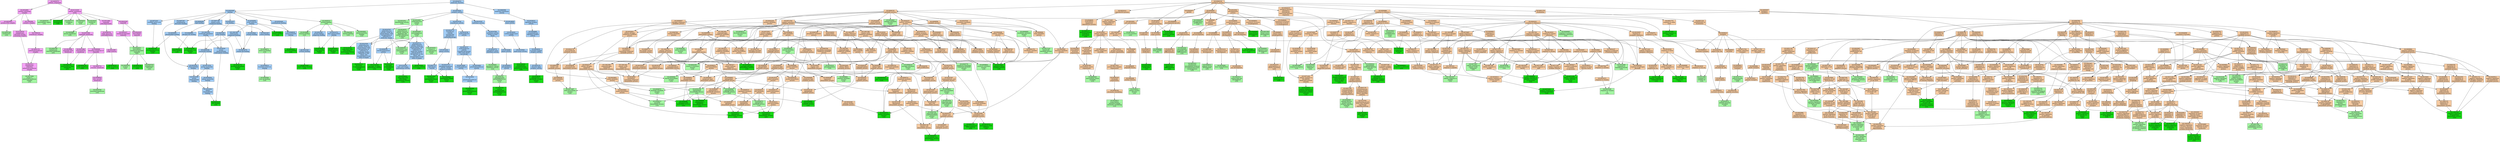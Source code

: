 digraph genescape {
"GO:0000137" [fillcolor="#17DA15", label="GO:0000137
Golgi cis cisterna
(1/5)", shape=box, style=filled];
"GO:0000139" [fillcolor="#17DA15", label="GO:0000139
Golgi membrane
(1/5)", shape=box, style=filled];
"GO:0000166" [fillcolor="#A2CDF6", label="GO:0000166
nucleotide binding", shape=box, style=filled];
"GO:0000280" [fillcolor="#F6CBA2", label="GO:0000280
nuclear division", shape=box, style=filled];
"GO:0000302" [fillcolor="#F6CBA2", label="GO:0000302
response to reactive
oxygen species", shape=box, style=filled];
"GO:0000786" [fillcolor="#A3F6A2", label="GO:0000786
nucleosome
(1/5)", shape=box, style=filled];
"GO:0001503" [fillcolor="#F6CBA2", label="GO:0001503
ossification", shape=box, style=filled];
"GO:0001523" [fillcolor="#F6CBA2", label="GO:0001523
retinoid metabolic
process", shape=box, style=filled];
"GO:0001558" [fillcolor="#F6CBA2", label="GO:0001558
regulation of cell
growth", shape=box, style=filled];
"GO:0001568" [fillcolor="#A3F6A2", label="GO:0001568
blood vessel
development
(1/5)", shape=box, style=filled];
"GO:0001654" [fillcolor="#F6CBA2", label="GO:0001654
eye development", shape=box, style=filled];
"GO:0001666" [fillcolor="#A3F6A2", label="GO:0001666
response to hypoxia
(1/5)", shape=box, style=filled];
"GO:0001676" [fillcolor="#A3F6A2", label="GO:0001676
long-chain fatty
acid metabolic
process
(1/5)", shape=box, style=filled];
"GO:0001727" [fillcolor="#A2CDF6", label="GO:0001727
lipid kinase
activity", shape=box, style=filled];
"GO:0001786" [fillcolor="#17DA15", label="GO:0001786
phosphatidylserine
binding
(1/5)", shape=box, style=filled];
"GO:0001817" [fillcolor="#F6CBA2", label="GO:0001817
regulation of
cytokine production", shape=box, style=filled];
"GO:0001819" [fillcolor="#F6CBA2", label="GO:0001819
positive regulation
of cytokine
production", shape=box, style=filled];
"GO:0001932" [fillcolor="#A3F6A2", label="GO:0001932
regulation of
protein
phosphorylation
(1/5)", shape=box, style=filled];
"GO:0001958" [fillcolor="#17DA15", label="GO:0001958
endochondral
ossification
(1/5)", shape=box, style=filled];
"GO:0002063" [fillcolor="#F6CBA2", label="GO:0002063
chondrocyte
development", shape=box, style=filled];
"GO:0002138" [fillcolor="#F6CBA2", label="GO:0002138
retinoic acid
biosynthetic process", shape=box, style=filled];
"GO:0002178" [fillcolor="#F5A2F6", label="GO:0002178
palmitoyltransferase
complex", shape=box, style=filled];
"GO:0002237" [fillcolor="#F6CBA2", label="GO:0002237
response to molecule
of bacterial origin", shape=box, style=filled];
"GO:0002244" [fillcolor="#A3F6A2", label="GO:0002244
hematopoietic
progenitor cell
differentiation
(1/5)", shape=box, style=filled];
"GO:0002682" [fillcolor="#F6CBA2", label="GO:0002682
regulation of immune
system process", shape=box, style=filled];
"GO:0002684" [fillcolor="#F6CBA2", label="GO:0002684
positive regulation
of immune system
process", shape=box, style=filled];
"GO:0002685" [fillcolor="#A3F6A2", label="GO:0002685
regulation of
leukocyte migration
(1/5)", shape=box, style=filled];
"GO:0002694" [fillcolor="#F6CBA2", label="GO:0002694
regulation of
leukocyte activation", shape=box, style=filled];
"GO:0002696" [fillcolor="#F6CBA2", label="GO:0002696
positive regulation
of leukocyte
activation", shape=box, style=filled];
"GO:0002697" [fillcolor="#F6CBA2", label="GO:0002697
regulation of immune
effector process", shape=box, style=filled];
"GO:0002699" [fillcolor="#F6CBA2", label="GO:0002699
positive regulation
of immune effector
process", shape=box, style=filled];
"GO:0002700" [fillcolor="#F6CBA2", label="GO:0002700
regulation of
production of
molecular mediator
of immune response", shape=box, style=filled];
"GO:0002702" [fillcolor="#F6CBA2", label="GO:0002702
positive regulation
of production of
molecular mediator
of immune response", shape=box, style=filled];
"GO:0002703" [fillcolor="#F6CBA2", label="GO:0002703
regulation of
leukocyte mediated
immunity", shape=box, style=filled];
"GO:0002718" [fillcolor="#F6CBA2", label="GO:0002718
regulation of
cytokine production
involved in immune
response", shape=box, style=filled];
"GO:0002720" [fillcolor="#A3F6A2", label="GO:0002720
positive regulation
of cytokine
production involved
in immune response
(1/5)", shape=box, style=filled];
"GO:0002790" [fillcolor="#F6CBA2", label="GO:0002790
peptide secretion", shape=box, style=filled];
"GO:0002886" [fillcolor="#F6CBA2", label="GO:0002886
regulation of
myeloid leukocyte
mediated immunity", shape=box, style=filled];
"GO:0002933" [fillcolor="#17DA15", label="GO:0002933
lipid hydroxylation
(1/5)", shape=box, style=filled];
"GO:0003376" [fillcolor="#17DA15", label="GO:0003376
sphingosine-1-
phosphate receptor
signaling pathway
(1/5)", shape=box, style=filled];
"GO:0003433" [fillcolor="#A3F6A2", label="GO:0003433
chondrocyte
development involved
in endochondral bone
morphogenesis
(1/5)", shape=box, style=filled];
"GO:0003674" [fillcolor="#A2CDF6", label="GO:0003674
molecular_function", shape=box, style=filled];
"GO:0003824" [fillcolor="#A2CDF6", label="GO:0003824
catalytic activity", shape=box, style=filled];
"GO:0004497" [fillcolor="#A3F6A2", label="GO:0004497
monooxygenase
activity
(1/5)", shape=box, style=filled];
"GO:0004620" [fillcolor="#A2CDF6", label="GO:0004620
phospholipase
activity", shape=box, style=filled];
"GO:0004758" [fillcolor="#17DA15", label="GO:0004758
serine C-
palmitoyltransferase
activity
(1/5)", shape=box, style=filled];
"GO:0004767" [fillcolor="#A3F6A2", label="GO:0004767
sphingomyelin
phosphodiesterase
activity
(1/5)", shape=box, style=filled];
"GO:0004888" [fillcolor="#A2CDF6", label="GO:0004888
transmembrane
signaling receptor
activity", shape=box, style=filled];
"GO:0004930" [fillcolor="#A2CDF6", label="GO:0004930
G protein-coupled
receptor activity", shape=box, style=filled];
"GO:0005488" [fillcolor="#A2CDF6", label="GO:0005488
binding", shape=box, style=filled];
"GO:0005506" [fillcolor="#A3F6A2", label="GO:0005506
iron ion binding
(1/5)", shape=box, style=filled];
"GO:0005515" [fillcolor="#A3F6A2", label="GO:0005515
protein binding
(3/5)", shape=box, style=filled];
"GO:0005524" [fillcolor="#17DA15", label="GO:0005524
ATP binding
(1/5)", shape=box, style=filled];
"GO:0005537" [fillcolor="#17DA15", label="GO:0005537
mannose binding
(1/5)", shape=box, style=filled];
"GO:0005543" [fillcolor="#A2CDF6", label="GO:0005543
phospholipid binding", shape=box, style=filled];
"GO:0005575" [fillcolor="#F5A2F6", label="GO:0005575
cellular_component", shape=box, style=filled];
"GO:0005576" [fillcolor="#A3F6A2", label="GO:0005576
extracellular region
(1/5)", shape=box, style=filled];
"GO:0005634" [fillcolor="#A3F6A2", label="GO:0005634
nucleus
(1/5)", shape=box, style=filled];
"GO:0005654" [fillcolor="#17DA15", label="GO:0005654
nucleoplasm
(1/5)", shape=box, style=filled];
"GO:0005737" [fillcolor="#A3F6A2", label="GO:0005737
cytoplasm
(2/5)", shape=box, style=filled];
"GO:0005739" [fillcolor="#17DA15", label="GO:0005739
mitochondrion
(1/5)", shape=box, style=filled];
"GO:0005743" [fillcolor="#17DA15", label="GO:0005743
mitochondrial inner
membrane
(2/5)", shape=box, style=filled];
"GO:0005765" [fillcolor="#A3F6A2", label="GO:0005765
lysosomal membrane
(1/5)", shape=box, style=filled];
"GO:0005774" [fillcolor="#F5A2F6", label="GO:0005774
vacuolar membrane", shape=box, style=filled];
"GO:0005783" [fillcolor="#A3F6A2", label="GO:0005783
endoplasmic
reticulum
(1/5)", shape=box, style=filled];
"GO:0005789" [fillcolor="#A3F6A2", label="GO:0005789
endoplasmic
reticulum membrane
(2/5)", shape=box, style=filled];
"GO:0005829" [fillcolor="#A3F6A2", label="GO:0005829
cytosol
(1/5)", shape=box, style=filled];
"GO:0005886" [fillcolor="#A3F6A2", label="GO:0005886
plasma membrane
(1/5)", shape=box, style=filled];
"GO:0006066" [fillcolor="#F6CBA2", label="GO:0006066
alcohol metabolic
process", shape=box, style=filled];
"GO:0006082" [fillcolor="#F6CBA2", label="GO:0006082
organic acid
metabolic process", shape=box, style=filled];
"GO:0006109" [fillcolor="#F6CBA2", label="GO:0006109
regulation of
carbohydrate
metabolic process", shape=box, style=filled];
"GO:0006139" [fillcolor="#F6CBA2", label="GO:0006139
nucleobase-
containing compound
metabolic process", shape=box, style=filled];
"GO:0006140" [fillcolor="#F6CBA2", label="GO:0006140
regulation of
nucleotide metabolic
process", shape=box, style=filled];
"GO:0006259" [fillcolor="#F6CBA2", label="GO:0006259
DNA metabolic
process", shape=box, style=filled];
"GO:0006325" [fillcolor="#F6CBA2", label="GO:0006325
chromatin
organization", shape=box, style=filled];
"GO:0006338" [fillcolor="#F6CBA2", label="GO:0006338
chromatin remodeling", shape=box, style=filled];
"GO:0006629" [fillcolor="#F6CBA2", label="GO:0006629
lipid metabolic
process", shape=box, style=filled];
"GO:0006631" [fillcolor="#A3F6A2", label="GO:0006631
fatty acid metabolic
process
(1/5)", shape=box, style=filled];
"GO:0006633" [fillcolor="#F6CBA2", label="GO:0006633
fatty acid
biosynthetic process", shape=box, style=filled];
"GO:0006643" [fillcolor="#F6CBA2", label="GO:0006643
membrane lipid
metabolic process", shape=box, style=filled];
"GO:0006644" [fillcolor="#F6CBA2", label="GO:0006644
phospholipid
metabolic process", shape=box, style=filled];
"GO:0006665" [fillcolor="#F6CBA2", label="GO:0006665
sphingolipid
metabolic process", shape=box, style=filled];
"GO:0006667" [fillcolor="#F6CBA2", label="GO:0006667
sphinganine
metabolic process", shape=box, style=filled];
"GO:0006668" [fillcolor="#F6CBA2", label="GO:0006668
sphinganine-1-
phosphate metabolic
process", shape=box, style=filled];
"GO:0006669" [fillcolor="#17DA15", label="GO:0006669
sphinganine-1-
phosphate
biosynthetic process
(1/5)", shape=box, style=filled];
"GO:0006670" [fillcolor="#A3F6A2", label="GO:0006670
sphingosine
metabolic process
(1/5)", shape=box, style=filled];
"GO:0006672" [fillcolor="#A3F6A2", label="GO:0006672
ceramide metabolic
process
(1/5)", shape=box, style=filled];
"GO:0006684" [fillcolor="#A3F6A2", label="GO:0006684
sphingomyelin
metabolic process
(1/5)", shape=box, style=filled];
"GO:0006685" [fillcolor="#17DA15", label="GO:0006685
sphingomyelin
catabolic process
(1/5)", shape=box, style=filled];
"GO:0006686" [fillcolor="#17DA15", label="GO:0006686
sphingomyelin
biosynthetic process
(1/5)", shape=box, style=filled];
"GO:0006690" [fillcolor="#F6CBA2", label="GO:0006690
icosanoid metabolic
process", shape=box, style=filled];
"GO:0006694" [fillcolor="#A3F6A2", label="GO:0006694
steroid biosynthetic
process
(1/5)", shape=box, style=filled];
"GO:0006720" [fillcolor="#F6CBA2", label="GO:0006720
isoprenoid metabolic
process", shape=box, style=filled];
"GO:0006721" [fillcolor="#F6CBA2", label="GO:0006721
terpenoid metabolic
process", shape=box, style=filled];
"GO:0006725" [fillcolor="#F6CBA2", label="GO:0006725
cellular aromatic
compound metabolic
process", shape=box, style=filled];
"GO:0006766" [fillcolor="#F6CBA2", label="GO:0006766
vitamin metabolic
process", shape=box, style=filled];
"GO:0006775" [fillcolor="#F6CBA2", label="GO:0006775
fat-soluble vitamin
metabolic process", shape=box, style=filled];
"GO:0006778" [fillcolor="#A3F6A2", label="GO:0006778
porphyrin-containing
compound metabolic
process
(1/5)", shape=box, style=filled];
"GO:0006793" [fillcolor="#F6CBA2", label="GO:0006793
phosphorus metabolic
process", shape=box, style=filled];
"GO:0006796" [fillcolor="#F6CBA2", label="GO:0006796
phosphate-containing
compound metabolic
process", shape=box, style=filled];
"GO:0006805" [fillcolor="#A3F6A2", label="GO:0006805
xenobiotic metabolic
process
(1/5)", shape=box, style=filled];
"GO:0006807" [fillcolor="#F6CBA2", label="GO:0006807
nitrogen compound
metabolic process", shape=box, style=filled];
"GO:0006810" [fillcolor="#F6CBA2", label="GO:0006810
transport", shape=box, style=filled];
"GO:0006950" [fillcolor="#F6CBA2", label="GO:0006950
response to stress", shape=box, style=filled];
"GO:0006979" [fillcolor="#F6CBA2", label="GO:0006979
response to
oxidative stress", shape=box, style=filled];
"GO:0006996" [fillcolor="#F6CBA2", label="GO:0006996
organelle
organization", shape=box, style=filled];
"GO:0007088" [fillcolor="#F6CBA2", label="GO:0007088
regulation of
mitotic nuclear
division", shape=box, style=filled];
"GO:0007165" [fillcolor="#F6CBA2", label="GO:0007165
signal transduction", shape=box, style=filled];
"GO:0007166" [fillcolor="#F6CBA2", label="GO:0007166
cell surface
receptor signaling
pathway", shape=box, style=filled];
"GO:0007167" [fillcolor="#F6CBA2", label="GO:0007167
enzyme-linked
receptor protein
signaling pathway", shape=box, style=filled];
"GO:0007169" [fillcolor="#F6CBA2", label="GO:0007169
transmembrane
receptor protein
tyrosine kinase
signaling pathway", shape=box, style=filled];
"GO:0007178" [fillcolor="#F6CBA2", label="GO:0007178
transmembrane
receptor protein
serine/threonine
kinase signaling
pathway", shape=box, style=filled];
"GO:0007186" [fillcolor="#F6CBA2", label="GO:0007186
G protein-coupled
receptor signaling
pathway", shape=box, style=filled];
"GO:0007346" [fillcolor="#F6CBA2", label="GO:0007346
regulation of
mitotic cell cycle", shape=box, style=filled];
"GO:0007420" [fillcolor="#17DA15", label="GO:0007420
brain development
(1/5)", shape=box, style=filled];
"GO:0007423" [fillcolor="#F6CBA2", label="GO:0007423
sensory organ
development", shape=box, style=filled];
"GO:0007584" [fillcolor="#F6CBA2", label="GO:0007584
response to nutrient", shape=box, style=filled];
"GO:0008081" [fillcolor="#A3F6A2", label="GO:0008081
phosphoric diester
hydrolase activity
(1/5)", shape=box, style=filled];
"GO:0008150" [fillcolor="#F6CBA2", label="GO:0008150
biological_process", shape=box, style=filled];
"GO:0008152" [fillcolor="#F6CBA2", label="GO:0008152
metabolic process", shape=box, style=filled];
"GO:0008202" [fillcolor="#A3F6A2", label="GO:0008202
steroid metabolic
process
(1/5)", shape=box, style=filled];
"GO:0008210" [fillcolor="#A3F6A2", label="GO:0008210
estrogen metabolic
process
(1/5)", shape=box, style=filled];
"GO:0008283" [fillcolor="#A3F6A2", label="GO:0008283
cell population
proliferation
(1/5)", shape=box, style=filled];
"GO:0008284" [fillcolor="#A3F6A2", label="GO:0008284
positive regulation
of cell population
proliferation
(1/5)", shape=box, style=filled];
"GO:0008289" [fillcolor="#A2CDF6", label="GO:0008289
lipid binding", shape=box, style=filled];
"GO:0008299" [fillcolor="#F6CBA2", label="GO:0008299
isoprenoid
biosynthetic process", shape=box, style=filled];
"GO:0008391" [fillcolor="#A3F6A2", label="GO:0008391
arachidonic acid
monooxygenase
activity
(1/5)", shape=box, style=filled];
"GO:0008395" [fillcolor="#A2CDF6", label="GO:0008395
steroid hydroxylase
activity", shape=box, style=filled];
"GO:0008481" [fillcolor="#17DA15", label="GO:0008481
sphinganine kinase
activity
(1/5)", shape=box, style=filled];
"GO:0008610" [fillcolor="#F6CBA2", label="GO:0008610
lipid biosynthetic
process", shape=box, style=filled];
"GO:0008643" [fillcolor="#F6CBA2", label="GO:0008643
carbohydrate
transport", shape=box, style=filled];
"GO:0008654" [fillcolor="#F6CBA2", label="GO:0008654
phospholipid
biosynthetic process", shape=box, style=filled];
"GO:0009056" [fillcolor="#F6CBA2", label="GO:0009056
catabolic process", shape=box, style=filled];
"GO:0009058" [fillcolor="#F6CBA2", label="GO:0009058
biosynthetic process", shape=box, style=filled];
"GO:0009059" [fillcolor="#F6CBA2", label="GO:0009059
macromolecule
biosynthetic process", shape=box, style=filled];
"GO:0009308" [fillcolor="#A3F6A2", label="GO:0009308
amine metabolic
process
(1/5)", shape=box, style=filled];
"GO:0009395" [fillcolor="#F6CBA2", label="GO:0009395
phospholipid
catabolic process", shape=box, style=filled];
"GO:0009404" [fillcolor="#F6CBA2", label="GO:0009404
toxin metabolic
process", shape=box, style=filled];
"GO:0009605" [fillcolor="#F6CBA2", label="GO:0009605
response to external
stimulus", shape=box, style=filled];
"GO:0009607" [fillcolor="#F6CBA2", label="GO:0009607
response to biotic
stimulus", shape=box, style=filled];
"GO:0009624" [fillcolor="#17DA15", label="GO:0009624
response to nematode
(1/5)", shape=box, style=filled];
"GO:0009628" [fillcolor="#F6CBA2", label="GO:0009628
response to abiotic
stimulus", shape=box, style=filled];
"GO:0009635" [fillcolor="#17DA15", label="GO:0009635
response to
herbicide
(1/5)", shape=box, style=filled];
"GO:0009636" [fillcolor="#F6CBA2", label="GO:0009636
response to toxic
substance", shape=box, style=filled];
"GO:0009653" [fillcolor="#F6CBA2", label="GO:0009653
anatomical structure
morphogenesis", shape=box, style=filled];
"GO:0009692" [fillcolor="#A3F6A2", label="GO:0009692
ethylene metabolic
process
(1/5)", shape=box, style=filled];
"GO:0009698" [fillcolor="#F6CBA2", label="GO:0009698
phenylpropanoid
metabolic process", shape=box, style=filled];
"GO:0009719" [fillcolor="#F6CBA2", label="GO:0009719
response to
endogenous stimulus", shape=box, style=filled];
"GO:0009804" [fillcolor="#A3F6A2", label="GO:0009804
coumarin metabolic
process
(1/5)", shape=box, style=filled];
"GO:0009812" [fillcolor="#A3F6A2", label="GO:0009812
flavonoid metabolic
process
(1/5)", shape=box, style=filled];
"GO:0009887" [fillcolor="#F6CBA2", label="GO:0009887
animal organ
morphogenesis", shape=box, style=filled];
"GO:0009888" [fillcolor="#F6CBA2", label="GO:0009888
tissue development", shape=box, style=filled];
"GO:0009889" [fillcolor="#F6CBA2", label="GO:0009889
regulation of
biosynthetic process", shape=box, style=filled];
"GO:0009890" [fillcolor="#F6CBA2", label="GO:0009890
negative regulation
of biosynthetic
process", shape=box, style=filled];
"GO:0009891" [fillcolor="#F6CBA2", label="GO:0009891
positive regulation
of biosynthetic
process", shape=box, style=filled];
"GO:0009892" [fillcolor="#F6CBA2", label="GO:0009892
negative regulation
of metabolic process", shape=box, style=filled];
"GO:0009893" [fillcolor="#F6CBA2", label="GO:0009893
positive regulation
of metabolic process", shape=box, style=filled];
"GO:0009894" [fillcolor="#F6CBA2", label="GO:0009894
regulation of
catabolic process", shape=box, style=filled];
"GO:0009896" [fillcolor="#F6CBA2", label="GO:0009896
positive regulation
of catabolic process", shape=box, style=filled];
"GO:0009914" [fillcolor="#F6CBA2", label="GO:0009914
hormone transport", shape=box, style=filled];
"GO:0009966" [fillcolor="#F6CBA2", label="GO:0009966
regulation of signal
transduction", shape=box, style=filled];
"GO:0009967" [fillcolor="#F6CBA2", label="GO:0009967
positive regulation
of signal
transduction", shape=box, style=filled];
"GO:0009987" [fillcolor="#F6CBA2", label="GO:0009987
cellular process", shape=box, style=filled];
"GO:0009991" [fillcolor="#F6CBA2", label="GO:0009991
response to
extracellular
stimulus", shape=box, style=filled];
"GO:0010033" [fillcolor="#F6CBA2", label="GO:0010033
response to organic
substance", shape=box, style=filled];
"GO:0010035" [fillcolor="#F6CBA2", label="GO:0010035
response to
inorganic substance", shape=box, style=filled];
"GO:0010038" [fillcolor="#F6CBA2", label="GO:0010038
response to metal
ion", shape=box, style=filled];
"GO:0010039" [fillcolor="#F6CBA2", label="GO:0010039
response to iron ion", shape=box, style=filled];
"GO:0010041" [fillcolor="#A3F6A2", label="GO:0010041
response to
iron(III) ion
(1/5)", shape=box, style=filled];
"GO:0010155" [fillcolor="#F6CBA2", label="GO:0010155
regulation of proton
transport", shape=box, style=filled];
"GO:0010243" [fillcolor="#F6CBA2", label="GO:0010243
response to
organonitrogen
compound", shape=box, style=filled];
"GO:0010468" [fillcolor="#F6CBA2", label="GO:0010468
regulation of gene
expression", shape=box, style=filled];
"GO:0010506" [fillcolor="#F6CBA2", label="GO:0010506
regulation of
autophagy", shape=box, style=filled];
"GO:0010508" [fillcolor="#F6CBA2", label="GO:0010508
positive regulation
of autophagy", shape=box, style=filled];
"GO:0010556" [fillcolor="#F6CBA2", label="GO:0010556
regulation of
macromolecule
biosynthetic process", shape=box, style=filled];
"GO:0010557" [fillcolor="#F6CBA2", label="GO:0010557
positive regulation
of macromolecule
biosynthetic process", shape=box, style=filled];
"GO:0010558" [fillcolor="#F6CBA2", label="GO:0010558
negative regulation
of macromolecule
biosynthetic process", shape=box, style=filled];
"GO:0010564" [fillcolor="#F6CBA2", label="GO:0010564
regulation of cell
cycle process", shape=box, style=filled];
"GO:0010604" [fillcolor="#F6CBA2", label="GO:0010604
positive regulation
of macromolecule
metabolic process", shape=box, style=filled];
"GO:0010605" [fillcolor="#F6CBA2", label="GO:0010605
negative regulation
of macromolecule
metabolic process", shape=box, style=filled];
"GO:0010628" [fillcolor="#F6CBA2", label="GO:0010628
positive regulation
of gene expression", shape=box, style=filled];
"GO:0010638" [fillcolor="#F6CBA2", label="GO:0010638
positive regulation
of organelle
organization", shape=box, style=filled];
"GO:0010646" [fillcolor="#F6CBA2", label="GO:0010646
regulation of cell
communication", shape=box, style=filled];
"GO:0010647" [fillcolor="#F6CBA2", label="GO:0010647
positive regulation
of cell
communication", shape=box, style=filled];
"GO:0010817" [fillcolor="#F6CBA2", label="GO:0010817
regulation of
hormone levels", shape=box, style=filled];
"GO:0010959" [fillcolor="#F6CBA2", label="GO:0010959
regulation of metal
ion transport", shape=box, style=filled];
"GO:0014070" [fillcolor="#F6CBA2", label="GO:0014070
response to organic
cyclic compound", shape=box, style=filled];
"GO:0015774" [fillcolor="#A3F6A2", label="GO:0015774
polysaccharide
transport
(1/5)", shape=box, style=filled];
"GO:0015833" [fillcolor="#F6CBA2", label="GO:0015833
peptide transport", shape=box, style=filled];
"GO:0016020" [fillcolor="#A3F6A2", label="GO:0016020
membrane
(1/5)", shape=box, style=filled];
"GO:0016042" [fillcolor="#F6CBA2", label="GO:0016042
lipid catabolic
process", shape=box, style=filled];
"GO:0016043" [fillcolor="#F6CBA2", label="GO:0016043
cellular component
organization", shape=box, style=filled];
"GO:0016053" [fillcolor="#F6CBA2", label="GO:0016053
organic acid
biosynthetic process", shape=box, style=filled];
"GO:0016101" [fillcolor="#F6CBA2", label="GO:0016101
diterpenoid
metabolic process", shape=box, style=filled];
"GO:0016102" [fillcolor="#F6CBA2", label="GO:0016102
diterpenoid
biosynthetic process", shape=box, style=filled];
"GO:0016114" [fillcolor="#F6CBA2", label="GO:0016114
terpenoid
biosynthetic process", shape=box, style=filled];
"GO:0016239" [fillcolor="#F6CBA2", label="GO:0016239
positive regulation
of macroautophagy", shape=box, style=filled];
"GO:0016241" [fillcolor="#F6CBA2", label="GO:0016241
regulation of
macroautophagy", shape=box, style=filled];
"GO:0016298" [fillcolor="#A2CDF6", label="GO:0016298
lipase activity", shape=box, style=filled];
"GO:0016301" [fillcolor="#A2CDF6", label="GO:0016301
kinase activity", shape=box, style=filled];
"GO:0016310" [fillcolor="#A3F6A2", label="GO:0016310
phosphorylation
(1/5)", shape=box, style=filled];
"GO:0016408" [fillcolor="#A2CDF6", label="GO:0016408
C-acyltransferase
activity", shape=box, style=filled];
"GO:0016409" [fillcolor="#A2CDF6", label="GO:0016409
palmitoyltransferase
activity", shape=box, style=filled];
"GO:0016454" [fillcolor="#A2CDF6", label="GO:0016454
C-
palmitoyltransferase
activity", shape=box, style=filled];
"GO:0016491" [fillcolor="#A3F6A2", label="GO:0016491
oxidoreductase
activity
(1/5)", shape=box, style=filled];
"GO:0016679" [fillcolor="#A3F6A2", label="GO:0016679
oxidoreductase
activity, acting on
diphenols and
related substances
as donors
(1/5)", shape=box, style=filled];
"GO:0016705" [fillcolor="#A2CDF6", label="GO:0016705
oxidoreductase
activity, acting on
paired donors, with
incorporation or
reduction of
molecular oxygen", shape=box, style=filled];
"GO:0016709" [fillcolor="#A2CDF6", label="GO:0016709
oxidoreductase
activity, acting on
paired donors, with
incorporation or
reduction of
molecular oxygen,
NAD(P)H as one
donor, and
incorporation of one
atom of oxygen", shape=box, style=filled];
"GO:0016711" [fillcolor="#17DA15", label="GO:0016711
flavonoid
3'-monooxygenase
activity
(1/5)", shape=box, style=filled];
"GO:0016712" [fillcolor="#A2CDF6", label="GO:0016712
oxidoreductase
activity, acting on
paired donors, with
incorporation or
reduction of
molecular oxygen,
reduced flavin or
flavoprotein as one
donor, and
incorporation of one
atom of oxygen", shape=box, style=filled];
"GO:0016740" [fillcolor="#A2CDF6", label="GO:0016740
transferase activity", shape=box, style=filled];
"GO:0016746" [fillcolor="#A2CDF6", label="GO:0016746
acyltransferase
activity", shape=box, style=filled];
"GO:0016747" [fillcolor="#A2CDF6", label="GO:0016747
acyltransferase
activity,
transferring groups
other than amino-
acyl groups", shape=box, style=filled];
"GO:0016772" [fillcolor="#A2CDF6", label="GO:0016772
transferase
activity,
transferring
phosphorus-
containing groups", shape=box, style=filled];
"GO:0016773" [fillcolor="#A2CDF6", label="GO:0016773
phosphotransferase
activity, alcohol
group as acceptor", shape=box, style=filled];
"GO:0016787" [fillcolor="#A2CDF6", label="GO:0016787
hydrolase activity", shape=box, style=filled];
"GO:0016788" [fillcolor="#A2CDF6", label="GO:0016788
hydrolase activity,
acting on ester
bonds", shape=box, style=filled];
"GO:0016829" [fillcolor="#A2CDF6", label="GO:0016829
lyase activity", shape=box, style=filled];
"GO:0016835" [fillcolor="#A2CDF6", label="GO:0016835
carbon-oxygen lyase
activity", shape=box, style=filled];
"GO:0016836" [fillcolor="#A2CDF6", label="GO:0016836
hydro-lyase activity", shape=box, style=filled];
"GO:0017050" [fillcolor="#17DA15", label="GO:0017050
D-erythro-
sphingosine kinase
activity
(1/5)", shape=box, style=filled];
"GO:0017059" [fillcolor="#A3F6A2", label="GO:0017059
serine C-
palmitoyltransferase
complex
(1/5)", shape=box, style=filled];
"GO:0017076" [fillcolor="#A2CDF6", label="GO:0017076
purine nucleotide
binding", shape=box, style=filled];
"GO:0017143" [fillcolor="#A3F6A2", label="GO:0017143
insecticide
metabolic process
(1/5)", shape=box, style=filled];
"GO:0017157" [fillcolor="#F6CBA2", label="GO:0017157
regulation of
exocytosis", shape=box, style=filled];
"GO:0018130" [fillcolor="#F6CBA2", label="GO:0018130
heterocycle
biosynthetic process", shape=box, style=filled];
"GO:0018894" [fillcolor="#F6CBA2", label="GO:0018894
dibenzo-p-dioxin
metabolic process", shape=box, style=filled];
"GO:0019216" [fillcolor="#F6CBA2", label="GO:0019216
regulation of lipid
metabolic process", shape=box, style=filled];
"GO:0019219" [fillcolor="#F6CBA2", label="GO:0019219
regulation of
nucleobase-
containing compound
metabolic process", shape=box, style=filled];
"GO:0019220" [fillcolor="#F6CBA2", label="GO:0019220
regulation of
phosphate metabolic
process", shape=box, style=filled];
"GO:0019222" [fillcolor="#F6CBA2", label="GO:0019222
regulation of
metabolic process", shape=box, style=filled];
"GO:0019341" [fillcolor="#17DA15", label="GO:0019341
dibenzo-p-dioxin
catabolic process
(1/5)", shape=box, style=filled];
"GO:0019369" [fillcolor="#F6CBA2", label="GO:0019369
arachidonic acid
metabolic process", shape=box, style=filled];
"GO:0019373" [fillcolor="#17DA15", label="GO:0019373
epoxygenase P450
pathway
(1/5)", shape=box, style=filled];
"GO:0019438" [fillcolor="#F6CBA2", label="GO:0019438
aromatic compound
biosynthetic process", shape=box, style=filled];
"GO:0019439" [fillcolor="#F6CBA2", label="GO:0019439
aromatic compound
catabolic process", shape=box, style=filled];
"GO:0019637" [fillcolor="#F6CBA2", label="GO:0019637
organophosphate
metabolic process", shape=box, style=filled];
"GO:0019748" [fillcolor="#F6CBA2", label="GO:0019748
secondary metabolic
process", shape=box, style=filled];
"GO:0019751" [fillcolor="#F6CBA2", label="GO:0019751
polyol metabolic
process", shape=box, style=filled];
"GO:0019752" [fillcolor="#F6CBA2", label="GO:0019752
carboxylic acid
metabolic process", shape=box, style=filled];
"GO:0019825" [fillcolor="#17DA15", label="GO:0019825
oxygen binding
(1/5)", shape=box, style=filled];
"GO:0019842" [fillcolor="#A2CDF6", label="GO:0019842
vitamin binding", shape=box, style=filled];
"GO:0019866" [fillcolor="#F5A2F6", label="GO:0019866
organelle inner
membrane", shape=box, style=filled];
"GO:0019899" [fillcolor="#A3F6A2", label="GO:0019899
enzyme binding
(1/5)", shape=box, style=filled];
"GO:0020037" [fillcolor="#17DA15", label="GO:0020037
heme binding
(1/5)", shape=box, style=filled];
"GO:0022402" [fillcolor="#F6CBA2", label="GO:0022402
cell cycle process", shape=box, style=filled];
"GO:0022414" [fillcolor="#F6CBA2", label="GO:0022414
reproductive process", shape=box, style=filled];
"GO:0022607" [fillcolor="#F6CBA2", label="GO:0022607
cellular component
assembly", shape=box, style=filled];
"GO:0022898" [fillcolor="#F6CBA2", label="GO:0022898
regulation of
transmembrane
transporter activity", shape=box, style=filled];
"GO:0023051" [fillcolor="#F6CBA2", label="GO:0023051
regulation of
signaling", shape=box, style=filled];
"GO:0023056" [fillcolor="#F6CBA2", label="GO:0023056
positive regulation
of signaling", shape=box, style=filled];
"GO:0023061" [fillcolor="#F6CBA2", label="GO:0023061
signal release", shape=box, style=filled];
"GO:0030072" [fillcolor="#A3F6A2", label="GO:0030072
peptide hormone
secretion
(1/5)", shape=box, style=filled];
"GO:0030148" [fillcolor="#A3F6A2", label="GO:0030148
sphingolipid
biosynthetic process
(2/5)", shape=box, style=filled];
"GO:0030149" [fillcolor="#F6CBA2", label="GO:0030149
sphingolipid
catabolic process", shape=box, style=filled];
"GO:0030154" [fillcolor="#F6CBA2", label="GO:0030154
cell differentiation", shape=box, style=filled];
"GO:0030170" [fillcolor="#17DA15", label="GO:0030170
pyridoxal phosphate
binding
(1/5)", shape=box, style=filled];
"GO:0030198" [fillcolor="#F6CBA2", label="GO:0030198
extracellular matrix
organization", shape=box, style=filled];
"GO:0030246" [fillcolor="#A2CDF6", label="GO:0030246
carbohydrate binding", shape=box, style=filled];
"GO:0030258" [fillcolor="#F6CBA2", label="GO:0030258
lipid modification", shape=box, style=filled];
"GO:0030282" [fillcolor="#A3F6A2", label="GO:0030282
bone mineralization
(1/5)", shape=box, style=filled];
"GO:0030308" [fillcolor="#A3F6A2", label="GO:0030308
negative regulation
of cell growth
(1/5)", shape=box, style=filled];
"GO:0030334" [fillcolor="#F6CBA2", label="GO:0030334
regulation of cell
migration", shape=box, style=filled];
"GO:0030509" [fillcolor="#17DA15", label="GO:0030509
BMP signaling
pathway
(1/5)", shape=box, style=filled];
"GO:0030544" [fillcolor="#17DA15", label="GO:0030544
Hsp70 protein
binding
(1/5)", shape=box, style=filled];
"GO:0030554" [fillcolor="#A2CDF6", label="GO:0030554
adenyl nucleotide
binding", shape=box, style=filled];
"GO:0030808" [fillcolor="#F6CBA2", label="GO:0030808
regulation of
nucleotide
biosynthetic process", shape=box, style=filled];
"GO:0030855" [fillcolor="#F6CBA2", label="GO:0030855
epithelial cell
differentiation", shape=box, style=filled];
"GO:0031072" [fillcolor="#A2CDF6", label="GO:0031072
heat shock protein
binding", shape=box, style=filled];
"GO:0031090" [fillcolor="#F5A2F6", label="GO:0031090
organelle membrane", shape=box, style=filled];
"GO:0031211" [fillcolor="#F5A2F6", label="GO:0031211
endoplasmic
reticulum
palmitoyltransferase
complex", shape=box, style=filled];
"GO:0031214" [fillcolor="#F6CBA2", label="GO:0031214
biomineral tissue
development", shape=box, style=filled];
"GO:0031267" [fillcolor="#17DA15", label="GO:0031267
small GTPase binding
(1/5)", shape=box, style=filled];
"GO:0031323" [fillcolor="#F6CBA2", label="GO:0031323
regulation of
cellular metabolic
process", shape=box, style=filled];
"GO:0031324" [fillcolor="#F6CBA2", label="GO:0031324
negative regulation
of cellular
metabolic process", shape=box, style=filled];
"GO:0031325" [fillcolor="#F6CBA2", label="GO:0031325
positive regulation
of cellular
metabolic process", shape=box, style=filled];
"GO:0031326" [fillcolor="#F6CBA2", label="GO:0031326
regulation of
cellular
biosynthetic process", shape=box, style=filled];
"GO:0031327" [fillcolor="#F6CBA2", label="GO:0031327
negative regulation
of cellular
biosynthetic process", shape=box, style=filled];
"GO:0031328" [fillcolor="#F6CBA2", label="GO:0031328
positive regulation
of cellular
biosynthetic process", shape=box, style=filled];
"GO:0031329" [fillcolor="#F6CBA2", label="GO:0031329
regulation of
cellular catabolic
process", shape=box, style=filled];
"GO:0031331" [fillcolor="#F6CBA2", label="GO:0031331
positive regulation
of cellular
catabolic process", shape=box, style=filled];
"GO:0031399" [fillcolor="#F6CBA2", label="GO:0031399
regulation of
protein modification
process", shape=box, style=filled];
"GO:0031667" [fillcolor="#F6CBA2", label="GO:0031667
response to nutrient
levels", shape=box, style=filled];
"GO:0031966" [fillcolor="#F5A2F6", label="GO:0031966
mitochondrial
membrane", shape=box, style=filled];
"GO:0031984" [fillcolor="#F5A2F6", label="GO:0031984
organelle
subcompartment", shape=box, style=filled];
"GO:0031985" [fillcolor="#F5A2F6", label="GO:0031985
Golgi cisterna", shape=box, style=filled];
"GO:0032026" [fillcolor="#F6CBA2", label="GO:0032026
response to
magnesium ion", shape=box, style=filled];
"GO:0032094" [fillcolor="#A3F6A2", label="GO:0032094
response to food
(1/5)", shape=box, style=filled];
"GO:0032409" [fillcolor="#F6CBA2", label="GO:0032409
regulation of
transporter activity", shape=box, style=filled];
"GO:0032412" [fillcolor="#F6CBA2", label="GO:0032412
regulation of
monoatomic ion
transmembrane
transporter activity", shape=box, style=filled];
"GO:0032451" [fillcolor="#A3F6A2", label="GO:0032451
demethylase activity
(1/5)", shape=box, style=filled];
"GO:0032496" [fillcolor="#A3F6A2", label="GO:0032496
response to
lipopolysaccharide
(1/5)", shape=box, style=filled];
"GO:0032501" [fillcolor="#F6CBA2", label="GO:0032501
multicellular
organismal process", shape=box, style=filled];
"GO:0032502" [fillcolor="#F6CBA2", label="GO:0032502
developmental
process", shape=box, style=filled];
"GO:0032553" [fillcolor="#A2CDF6", label="GO:0032553
ribonucleotide
binding", shape=box, style=filled];
"GO:0032555" [fillcolor="#A2CDF6", label="GO:0032555
purine
ribonucleotide
binding", shape=box, style=filled];
"GO:0032559" [fillcolor="#A2CDF6", label="GO:0032559
adenyl
ribonucleotide
binding", shape=box, style=filled];
"GO:0032656" [fillcolor="#F6CBA2", label="GO:0032656
regulation of
interleukin-13
production", shape=box, style=filled];
"GO:0032675" [fillcolor="#F6CBA2", label="GO:0032675
regulation of
interleukin-6
production", shape=box, style=filled];
"GO:0032680" [fillcolor="#F6CBA2", label="GO:0032680
regulation of tumor
necrosis factor
production", shape=box, style=filled];
"GO:0032736" [fillcolor="#17DA15", label="GO:0032736
positive regulation
of interleukin-13
production
(1/5)", shape=box, style=filled];
"GO:0032755" [fillcolor="#17DA15", label="GO:0032755
positive regulation
of interleukin-6
production
(1/5)", shape=box, style=filled];
"GO:0032760" [fillcolor="#17DA15", label="GO:0032760
positive regulation
of tumor necrosis
factor production
(1/5)", shape=box, style=filled];
"GO:0032787" [fillcolor="#F6CBA2", label="GO:0032787
monocarboxylic acid
metabolic process", shape=box, style=filled];
"GO:0032879" [fillcolor="#F6CBA2", label="GO:0032879
regulation of
localization", shape=box, style=filled];
"GO:0032881" [fillcolor="#F6CBA2", label="GO:0032881
regulation of
polysaccharide
metabolic process", shape=box, style=filled];
"GO:0032885" [fillcolor="#F6CBA2", label="GO:0032885
regulation of
polysaccharide
biosynthetic process", shape=box, style=filled];
"GO:0032940" [fillcolor="#F6CBA2", label="GO:0032940
secretion by cell", shape=box, style=filled];
"GO:0032963" [fillcolor="#A3F6A2", label="GO:0032963
collagen metabolic
process
(1/5)", shape=box, style=filled];
"GO:0032991" [fillcolor="#F5A2F6", label="GO:0032991
protein-containing
complex", shape=box, style=filled];
"GO:0032993" [fillcolor="#F5A2F6", label="GO:0032993
protein-DNA complex", shape=box, style=filled];
"GO:0033003" [fillcolor="#F6CBA2", label="GO:0033003
regulation of mast
cell activation", shape=box, style=filled];
"GO:0033005" [fillcolor="#F6CBA2", label="GO:0033005
positive regulation
of mast cell
activation", shape=box, style=filled];
"GO:0033006" [fillcolor="#F6CBA2", label="GO:0033006
regulation of mast
cell activation
involved in immune
response", shape=box, style=filled];
"GO:0033008" [fillcolor="#17DA15", label="GO:0033008
positive regulation
of mast cell
activation involved
in immune response
(1/5)", shape=box, style=filled];
"GO:0033013" [fillcolor="#F6CBA2", label="GO:0033013
tetrapyrrole
metabolic process", shape=box, style=filled];
"GO:0033043" [fillcolor="#F6CBA2", label="GO:0033043
regulation of
organelle
organization", shape=box, style=filled];
"GO:0033189" [fillcolor="#A3F6A2", label="GO:0033189
response to vitamin
A
(1/5)", shape=box, style=filled];
"GO:0033273" [fillcolor="#F6CBA2", label="GO:0033273
response to vitamin", shape=box, style=filled];
"GO:0033554" [fillcolor="#F6CBA2", label="GO:0033554
cellular response to
stress", shape=box, style=filled];
"GO:0033559" [fillcolor="#F6CBA2", label="GO:0033559
unsaturated fatty
acid metabolic
process", shape=box, style=filled];
"GO:0033993" [fillcolor="#F6CBA2", label="GO:0033993
response to lipid", shape=box, style=filled];
"GO:0034097" [fillcolor="#F6CBA2", label="GO:0034097
response to cytokine", shape=box, style=filled];
"GO:0034248" [fillcolor="#F6CBA2", label="GO:0034248
regulation of amide
metabolic process", shape=box, style=filled];
"GO:0034250" [fillcolor="#F6CBA2", label="GO:0034250
positive regulation
of amide metabolic
process", shape=box, style=filled];
"GO:0034308" [fillcolor="#F6CBA2", label="GO:0034308
primary alcohol
metabolic process", shape=box, style=filled];
"GO:0034311" [fillcolor="#F6CBA2", label="GO:0034311
diol metabolic
process", shape=box, style=filled];
"GO:0034312" [fillcolor="#F6CBA2", label="GO:0034312
diol biosynthetic
process", shape=box, style=filled];
"GO:0034599" [fillcolor="#F6CBA2", label="GO:0034599
cellular response to
oxidative stress", shape=box, style=filled];
"GO:0034612" [fillcolor="#F6CBA2", label="GO:0034612
response to tumor
necrosis factor", shape=box, style=filled];
"GO:0034614" [fillcolor="#F6CBA2", label="GO:0034614
cellular response to
reactive oxygen
species", shape=box, style=filled];
"GO:0034641" [fillcolor="#F6CBA2", label="GO:0034641
cellular nitrogen
compound metabolic
process", shape=box, style=filled];
"GO:0034654" [fillcolor="#F6CBA2", label="GO:0034654
nucleobase-
containing compound
biosynthetic process", shape=box, style=filled];
"GO:0034762" [fillcolor="#F6CBA2", label="GO:0034762
regulation of
transmembrane
transport", shape=box, style=filled];
"GO:0034765" [fillcolor="#F6CBA2", label="GO:0034765
regulation of
monoatomic ion
transmembrane
transport", shape=box, style=filled];
"GO:0035264" [fillcolor="#17DA15", label="GO:0035264
multicellular
organism growth
(1/5)", shape=box, style=filled];
"GO:0035265" [fillcolor="#F6CBA2", label="GO:0035265
organ growth", shape=box, style=filled];
"GO:0035295" [fillcolor="#F6CBA2", label="GO:0035295
tube development", shape=box, style=filled];
"GO:0035556" [fillcolor="#F6CBA2", label="GO:0035556
intracellular signal
transduction", shape=box, style=filled];
"GO:0035639" [fillcolor="#A2CDF6", label="GO:0035639
purine
ribonucleoside
triphosphate binding", shape=box, style=filled];
"GO:0035902" [fillcolor="#A3F6A2", label="GO:0035902
response to
immobilization
stress
(1/5)", shape=box, style=filled];
"GO:0036075" [fillcolor="#F6CBA2", label="GO:0036075
replacement
ossification", shape=box, style=filled];
"GO:0036094" [fillcolor="#A2CDF6", label="GO:0036094
small molecule
binding", shape=box, style=filled];
"GO:0036293" [fillcolor="#F6CBA2", label="GO:0036293
response to
decreased oxygen
levels", shape=box, style=filled];
"GO:0036296" [fillcolor="#F6CBA2", label="GO:0036296
response to
increased oxygen
levels", shape=box, style=filled];
"GO:0038023" [fillcolor="#A2CDF6", label="GO:0038023
signaling receptor
activity", shape=box, style=filled];
"GO:0038036" [fillcolor="#17DA15", label="GO:0038036
sphingosine-1-
phosphate receptor
activity
(1/5)", shape=box, style=filled];
"GO:0040007" [fillcolor="#F6CBA2", label="GO:0040007
growth", shape=box, style=filled];
"GO:0040008" [fillcolor="#F6CBA2", label="GO:0040008
regulation of growth", shape=box, style=filled];
"GO:0040012" [fillcolor="#F6CBA2", label="GO:0040012
regulation of
locomotion", shape=box, style=filled];
"GO:0042127" [fillcolor="#F6CBA2", label="GO:0042127
regulation of cell
population
proliferation", shape=box, style=filled];
"GO:0042178" [fillcolor="#F6CBA2", label="GO:0042178
xenobiotic catabolic
process", shape=box, style=filled];
"GO:0042221" [fillcolor="#F6CBA2", label="GO:0042221
response to chemical", shape=box, style=filled];
"GO:0042325" [fillcolor="#F6CBA2", label="GO:0042325
regulation of
phosphorylation", shape=box, style=filled];
"GO:0042359" [fillcolor="#A3F6A2", label="GO:0042359
vitamin D metabolic
process
(1/5)", shape=box, style=filled];
"GO:0042393" [fillcolor="#A3F6A2", label="GO:0042393
histone binding
(1/5)", shape=box, style=filled];
"GO:0042445" [fillcolor="#F6CBA2", label="GO:0042445
hormone metabolic
process", shape=box, style=filled];
"GO:0042475" [fillcolor="#F6CBA2", label="GO:0042475
odontogenesis of
dentin-containing
tooth", shape=box, style=filled];
"GO:0042476" [fillcolor="#F6CBA2", label="GO:0042476
odontogenesis", shape=box, style=filled];
"GO:0042542" [fillcolor="#F6CBA2", label="GO:0042542
response to hydrogen
peroxide", shape=box, style=filled];
"GO:0042572" [fillcolor="#17DA15", label="GO:0042572
retinol metabolic
process
(1/5)", shape=box, style=filled];
"GO:0042573" [fillcolor="#F6CBA2", label="GO:0042573
retinoic acid
metabolic process", shape=box, style=filled];
"GO:0042578" [fillcolor="#A2CDF6", label="GO:0042578
phosphoric ester
hydrolase activity", shape=box, style=filled];
"GO:0042743" [fillcolor="#F6CBA2", label="GO:0042743
hydrogen peroxide
metabolic process", shape=box, style=filled];
"GO:0042759" [fillcolor="#A3F6A2", label="GO:0042759
long-chain fatty
acid biosynthetic
process
(1/5)", shape=box, style=filled];
"GO:0042802" [fillcolor="#A3F6A2", label="GO:0042802
identical protein
binding
(1/5)", shape=box, style=filled];
"GO:0042886" [fillcolor="#F6CBA2", label="GO:0042886
amide transport", shape=box, style=filled];
"GO:0042904" [fillcolor="#17DA15", label="GO:0042904
9-cis-retinoic acid
biosynthetic process
(1/5)", shape=box, style=filled];
"GO:0042905" [fillcolor="#F6CBA2", label="GO:0042905
9-cis-retinoic acid
metabolic process", shape=box, style=filled];
"GO:0042981" [fillcolor="#F6CBA2", label="GO:0042981
regulation of
apoptotic process", shape=box, style=filled];
"GO:0043010" [fillcolor="#A3F6A2", label="GO:0043010
camera-type eye
development
(1/5)", shape=box, style=filled];
"GO:0043062" [fillcolor="#F6CBA2", label="GO:0043062
extracellular
structure
organization", shape=box, style=filled];
"GO:0043065" [fillcolor="#A3F6A2", label="GO:0043065
positive regulation
of apoptotic process
(1/5)", shape=box, style=filled];
"GO:0043067" [fillcolor="#F6CBA2", label="GO:0043067
regulation of
programmed cell
death", shape=box, style=filled];
"GO:0043068" [fillcolor="#F6CBA2", label="GO:0043068
positive regulation
of programmed cell
death", shape=box, style=filled];
"GO:0043122" [fillcolor="#A3F6A2", label="GO:0043122
regulation of
canonical NF-kappaB
signal transduction
(1/5)", shape=box, style=filled];
"GO:0043167" [fillcolor="#A2CDF6", label="GO:0043167
ion binding", shape=box, style=filled];
"GO:0043168" [fillcolor="#A2CDF6", label="GO:0043168
anion binding", shape=box, style=filled];
"GO:0043169" [fillcolor="#A2CDF6", label="GO:0043169
cation binding", shape=box, style=filled];
"GO:0043170" [fillcolor="#F6CBA2", label="GO:0043170
macromolecule
metabolic process", shape=box, style=filled];
"GO:0043207" [fillcolor="#F6CBA2", label="GO:0043207
response to external
biotic stimulus", shape=box, style=filled];
"GO:0043226" [fillcolor="#F5A2F6", label="GO:0043226
organelle", shape=box, style=filled];
"GO:0043227" [fillcolor="#F5A2F6", label="GO:0043227
membrane-bounded
organelle", shape=box, style=filled];
"GO:0043229" [fillcolor="#F5A2F6", label="GO:0043229
intracellular
organelle", shape=box, style=filled];
"GO:0043231" [fillcolor="#A3F6A2", label="GO:0043231
intracellular
membrane-bounded
organelle
(2/5)", shape=box, style=filled];
"GO:0043255" [fillcolor="#F6CBA2", label="GO:0043255
regulation of
carbohydrate
biosynthetic process", shape=box, style=filled];
"GO:0043269" [fillcolor="#F6CBA2", label="GO:0043269
regulation of
monoatomic ion
transport", shape=box, style=filled];
"GO:0043270" [fillcolor="#F6CBA2", label="GO:0043270
positive regulation
of monoatomic ion
transport", shape=box, style=filled];
"GO:0043300" [fillcolor="#F6CBA2", label="GO:0043300
regulation of
leukocyte
degranulation", shape=box, style=filled];
"GO:0043302" [fillcolor="#F6CBA2", label="GO:0043302
positive regulation
of leukocyte
degranulation", shape=box, style=filled];
"GO:0043304" [fillcolor="#F6CBA2", label="GO:0043304
regulation of mast
cell degranulation", shape=box, style=filled];
"GO:0043306" [fillcolor="#A3F6A2", label="GO:0043306
positive regulation
of mast cell
degranulation
(1/5)", shape=box, style=filled];
"GO:0043436" [fillcolor="#F6CBA2", label="GO:0043436
oxoacid metabolic
process", shape=box, style=filled];
"GO:0043449" [fillcolor="#F6CBA2", label="GO:0043449
cellular alkene
metabolic process", shape=box, style=filled];
"GO:0043467" [fillcolor="#F6CBA2", label="GO:0043467
regulation of
generation of
precursor
metabolites and
energy", shape=box, style=filled];
"GO:0043491" [fillcolor="#17DA15", label="GO:0043491
phosphatidylinositol
3-kinase/protein
kinase B signal
transduction
(1/5)", shape=box, style=filled];
"GO:0043603" [fillcolor="#F6CBA2", label="GO:0043603
amide metabolic
process", shape=box, style=filled];
"GO:0043604" [fillcolor="#F6CBA2", label="GO:0043604
amide biosynthetic
process", shape=box, style=filled];
"GO:0043933" [fillcolor="#F6CBA2", label="GO:0043933
protein-containing
complex organization", shape=box, style=filled];
"GO:0044087" [fillcolor="#F6CBA2", label="GO:0044087
regulation of
cellular component
biogenesis", shape=box, style=filled];
"GO:0044089" [fillcolor="#F6CBA2", label="GO:0044089
positive regulation
of cellular
component biogenesis", shape=box, style=filled];
"GO:0044237" [fillcolor="#F6CBA2", label="GO:0044237
cellular metabolic
process", shape=box, style=filled];
"GO:0044238" [fillcolor="#F6CBA2", label="GO:0044238
primary metabolic
process", shape=box, style=filled];
"GO:0044242" [fillcolor="#F6CBA2", label="GO:0044242
cellular lipid
catabolic process", shape=box, style=filled];
"GO:0044248" [fillcolor="#F6CBA2", label="GO:0044248
cellular catabolic
process", shape=box, style=filled];
"GO:0044249" [fillcolor="#F6CBA2", label="GO:0044249
cellular
biosynthetic process", shape=box, style=filled];
"GO:0044255" [fillcolor="#F6CBA2", label="GO:0044255
cellular lipid
metabolic process", shape=box, style=filled];
"GO:0044271" [fillcolor="#F6CBA2", label="GO:0044271
cellular nitrogen
compound
biosynthetic process", shape=box, style=filled];
"GO:0044281" [fillcolor="#F6CBA2", label="GO:0044281
small molecule
metabolic process", shape=box, style=filled];
"GO:0044282" [fillcolor="#F6CBA2", label="GO:0044282
small molecule
catabolic process", shape=box, style=filled];
"GO:0044283" [fillcolor="#F6CBA2", label="GO:0044283
small molecule
biosynthetic process", shape=box, style=filled];
"GO:0044419" [fillcolor="#F6CBA2", label="GO:0044419
biological process
involved in
interspecies
interaction between
organisms", shape=box, style=filled];
"GO:0045125" [fillcolor="#A2CDF6", label="GO:0045125
bioactive lipid
receptor activity", shape=box, style=filled];
"GO:0045229" [fillcolor="#F6CBA2", label="GO:0045229
external
encapsulating
structure
organization", shape=box, style=filled];
"GO:0045787" [fillcolor="#F6CBA2", label="GO:0045787
positive regulation
of cell cycle", shape=box, style=filled];
"GO:0045815" [fillcolor="#A3F6A2", label="GO:0045815
transcription
initiation-coupled
chromatin remodeling
(1/5)", shape=box, style=filled];
"GO:0045834" [fillcolor="#F6CBA2", label="GO:0045834
positive regulation
of lipid metabolic
process", shape=box, style=filled];
"GO:0045840" [fillcolor="#A3F6A2", label="GO:0045840
positive regulation
of mitotic nuclear
division
(1/5)", shape=box, style=filled];
"GO:0045912" [fillcolor="#F6CBA2", label="GO:0045912
negative regulation
of carbohydrate
metabolic process", shape=box, style=filled];
"GO:0045921" [fillcolor="#F6CBA2", label="GO:0045921
positive regulation
of exocytosis", shape=box, style=filled];
"GO:0045926" [fillcolor="#F6CBA2", label="GO:0045926
negative regulation
of growth", shape=box, style=filled];
"GO:0045931" [fillcolor="#F6CBA2", label="GO:0045931
positive regulation
of mitotic cell
cycle", shape=box, style=filled];
"GO:0046165" [fillcolor="#F6CBA2", label="GO:0046165
alcohol biosynthetic
process", shape=box, style=filled];
"GO:0046173" [fillcolor="#F6CBA2", label="GO:0046173
polyol biosynthetic
process", shape=box, style=filled];
"GO:0046394" [fillcolor="#F6CBA2", label="GO:0046394
carboxylic acid
biosynthetic process", shape=box, style=filled];
"GO:0046434" [fillcolor="#F6CBA2", label="GO:0046434
organophosphate
catabolic process", shape=box, style=filled];
"GO:0046466" [fillcolor="#F6CBA2", label="GO:0046466
membrane lipid
catabolic process", shape=box, style=filled];
"GO:0046467" [fillcolor="#F6CBA2", label="GO:0046467
membrane lipid
biosynthetic process", shape=box, style=filled];
"GO:0046483" [fillcolor="#F6CBA2", label="GO:0046483
heterocycle
metabolic process", shape=box, style=filled];
"GO:0046511" [fillcolor="#17DA15", label="GO:0046511
sphinganine
biosynthetic process
(1/5)", shape=box, style=filled];
"GO:0046512" [fillcolor="#17DA15", label="GO:0046512
sphingosine
biosynthetic process
(2/5)", shape=box, style=filled];
"GO:0046513" [fillcolor="#A3F6A2", label="GO:0046513
ceramide
biosynthetic process
(1/5)", shape=box, style=filled];
"GO:0046519" [fillcolor="#F6CBA2", label="GO:0046519
sphingoid metabolic
process", shape=box, style=filled];
"GO:0046520" [fillcolor="#F6CBA2", label="GO:0046520
sphingoid
biosynthetic process", shape=box, style=filled];
"GO:0046685" [fillcolor="#A3F6A2", label="GO:0046685
response to arsenic-
containing substance
(1/5)", shape=box, style=filled];
"GO:0046688" [fillcolor="#F6CBA2", label="GO:0046688
response to copper
ion", shape=box, style=filled];
"GO:0046700" [fillcolor="#F6CBA2", label="GO:0046700
heterocycle
catabolic process", shape=box, style=filled];
"GO:0046872" [fillcolor="#A3F6A2", label="GO:0046872
metal ion binding
(1/5)", shape=box, style=filled];
"GO:0046879" [fillcolor="#F6CBA2", label="GO:0046879
hormone secretion", shape=box, style=filled];
"GO:0046889" [fillcolor="#F6CBA2", label="GO:0046889
positive regulation
of lipid
biosynthetic process", shape=box, style=filled];
"GO:0046890" [fillcolor="#F6CBA2", label="GO:0046890
regulation of lipid
biosynthetic process", shape=box, style=filled];
"GO:0046903" [fillcolor="#F6CBA2", label="GO:0046903
secretion", shape=box, style=filled];
"GO:0046906" [fillcolor="#A2CDF6", label="GO:0046906
tetrapyrrole binding", shape=box, style=filled];
"GO:0046914" [fillcolor="#A2CDF6", label="GO:0046914
transition metal ion
binding", shape=box, style=filled];
"GO:0048008" [fillcolor="#A3F6A2", label="GO:0048008
platelet-derived
growth factor
receptor signaling
pathway
(1/5)", shape=box, style=filled];
"GO:0048029" [fillcolor="#A2CDF6", label="GO:0048029
monosaccharide
binding", shape=box, style=filled];
"GO:0048285" [fillcolor="#F6CBA2", label="GO:0048285
organelle fission", shape=box, style=filled];
"GO:0048286" [fillcolor="#17DA15", label="GO:0048286
lung alveolus
development
(1/5)", shape=box, style=filled];
"GO:0048468" [fillcolor="#F6CBA2", label="GO:0048468
cell development", shape=box, style=filled];
"GO:0048513" [fillcolor="#F6CBA2", label="GO:0048513
animal organ
development", shape=box, style=filled];
"GO:0048518" [fillcolor="#F6CBA2", label="GO:0048518
positive regulation
of biological
process", shape=box, style=filled];
"GO:0048519" [fillcolor="#F6CBA2", label="GO:0048519
negative regulation
of biological
process", shape=box, style=filled];
"GO:0048522" [fillcolor="#F6CBA2", label="GO:0048522
positive regulation
of cellular process", shape=box, style=filled];
"GO:0048523" [fillcolor="#F6CBA2", label="GO:0048523
negative regulation
of cellular process", shape=box, style=filled];
"GO:0048565" [fillcolor="#A3F6A2", label="GO:0048565
digestive tract
development
(1/5)", shape=box, style=filled];
"GO:0048583" [fillcolor="#F6CBA2", label="GO:0048583
regulation of
response to stimulus", shape=box, style=filled];
"GO:0048584" [fillcolor="#F6CBA2", label="GO:0048584
positive regulation
of response to
stimulus", shape=box, style=filled];
"GO:0048589" [fillcolor="#F6CBA2", label="GO:0048589
developmental growth", shape=box, style=filled];
"GO:0048609" [fillcolor="#F6CBA2", label="GO:0048609
multicellular
organismal
reproductive process", shape=box, style=filled];
"GO:0048646" [fillcolor="#F6CBA2", label="GO:0048646
anatomical structure
formation involved
in morphogenesis", shape=box, style=filled];
"GO:0048660" [fillcolor="#F6CBA2", label="GO:0048660
regulation of smooth
muscle cell
proliferation", shape=box, style=filled];
"GO:0048661" [fillcolor="#A3F6A2", label="GO:0048661
positive regulation
of smooth muscle
cell proliferation
(1/5)", shape=box, style=filled];
"GO:0048856" [fillcolor="#F6CBA2", label="GO:0048856
anatomical structure
development", shape=box, style=filled];
"GO:0048869" [fillcolor="#F6CBA2", label="GO:0048869
cellular
developmental
process", shape=box, style=filled];
"GO:0050665" [fillcolor="#17DA15", label="GO:0050665
hydrogen peroxide
biosynthetic process
(1/5)", shape=box, style=filled];
"GO:0050776" [fillcolor="#F6CBA2", label="GO:0050776
regulation of immune
response", shape=box, style=filled];
"GO:0050778" [fillcolor="#F6CBA2", label="GO:0050778
positive regulation
of immune response", shape=box, style=filled];
"GO:0050789" [fillcolor="#F6CBA2", label="GO:0050789
regulation of
biological process", shape=box, style=filled];
"GO:0050790" [fillcolor="#F6CBA2", label="GO:0050790
regulation of
catalytic activity", shape=box, style=filled];
"GO:0050793" [fillcolor="#F6CBA2", label="GO:0050793
regulation of
developmental
process", shape=box, style=filled];
"GO:0050794" [fillcolor="#F6CBA2", label="GO:0050794
regulation of
cellular process", shape=box, style=filled];
"GO:0050865" [fillcolor="#F6CBA2", label="GO:0050865
regulation of cell
activation", shape=box, style=filled];
"GO:0050867" [fillcolor="#F6CBA2", label="GO:0050867
positive regulation
of cell activation", shape=box, style=filled];
"GO:0050896" [fillcolor="#F6CBA2", label="GO:0050896
response to stimulus", shape=box, style=filled];
"GO:0051020" [fillcolor="#A2CDF6", label="GO:0051020
GTPase binding", shape=box, style=filled];
"GO:0051046" [fillcolor="#F6CBA2", label="GO:0051046
regulation of
secretion", shape=box, style=filled];
"GO:0051047" [fillcolor="#F6CBA2", label="GO:0051047
positive regulation
of secretion", shape=box, style=filled];
"GO:0051049" [fillcolor="#F6CBA2", label="GO:0051049
regulation of
transport", shape=box, style=filled];
"GO:0051050" [fillcolor="#F6CBA2", label="GO:0051050
positive regulation
of transport", shape=box, style=filled];
"GO:0051087" [fillcolor="#A2CDF6", label="GO:0051087
protein-folding
chaperone binding", shape=box, style=filled];
"GO:0051128" [fillcolor="#F6CBA2", label="GO:0051128
regulation of
cellular component
organization", shape=box, style=filled];
"GO:0051130" [fillcolor="#F6CBA2", label="GO:0051130
positive regulation
of cellular
component
organization", shape=box, style=filled];
"GO:0051171" [fillcolor="#F6CBA2", label="GO:0051171
regulation of
nitrogen compound
metabolic process", shape=box, style=filled];
"GO:0051172" [fillcolor="#F6CBA2", label="GO:0051172
negative regulation
of nitrogen compound
metabolic process", shape=box, style=filled];
"GO:0051173" [fillcolor="#F6CBA2", label="GO:0051173
positive regulation
of nitrogen compound
metabolic process", shape=box, style=filled];
"GO:0051174" [fillcolor="#F6CBA2", label="GO:0051174
regulation of
phosphorus metabolic
process", shape=box, style=filled];
"GO:0051179" [fillcolor="#F6CBA2", label="GO:0051179
localization", shape=box, style=filled];
"GO:0051234" [fillcolor="#F6CBA2", label="GO:0051234
establishment of
localization", shape=box, style=filled];
"GO:0051239" [fillcolor="#F6CBA2", label="GO:0051239
regulation of
multicellular
organismal process", shape=box, style=filled];
"GO:0051240" [fillcolor="#F6CBA2", label="GO:0051240
positive regulation
of multicellular
organismal process", shape=box, style=filled];
"GO:0051246" [fillcolor="#F6CBA2", label="GO:0051246
regulation of
protein metabolic
process", shape=box, style=filled];
"GO:0051341" [fillcolor="#F6CBA2", label="GO:0051341
regulation of
oxidoreductase
activity", shape=box, style=filled];
"GO:0051707" [fillcolor="#F6CBA2", label="GO:0051707
response to other
organism", shape=box, style=filled];
"GO:0051716" [fillcolor="#F6CBA2", label="GO:0051716
cellular response to
stimulus", shape=box, style=filled];
"GO:0051726" [fillcolor="#F6CBA2", label="GO:0051726
regulation of cell
cycle", shape=box, style=filled];
"GO:0051775" [fillcolor="#F6CBA2", label="GO:0051775
response to redox
state", shape=box, style=filled];
"GO:0051783" [fillcolor="#F6CBA2", label="GO:0051783
regulation of
nuclear division", shape=box, style=filled];
"GO:0051785" [fillcolor="#F6CBA2", label="GO:0051785
positive regulation
of nuclear division", shape=box, style=filled];
"GO:0051879" [fillcolor="#17DA15", label="GO:0051879
Hsp90 protein
binding
(1/5)", shape=box, style=filled];
"GO:0051924" [fillcolor="#F6CBA2", label="GO:0051924
regulation of
calcium ion
transport", shape=box, style=filled];
"GO:0051928" [fillcolor="#F6CBA2", label="GO:0051928
positive regulation
of calcium ion
transport", shape=box, style=filled];
"GO:0055093" [fillcolor="#A3F6A2", label="GO:0055093
response to
hyperoxia
(1/5)", shape=box, style=filled];
"GO:0055094" [fillcolor="#F6CBA2", label="GO:0055094
response to
lipoprotein particle", shape=box, style=filled];
"GO:0060089" [fillcolor="#A2CDF6", label="GO:0060089
molecular transducer
activity", shape=box, style=filled];
"GO:0060137" [fillcolor="#17DA15", label="GO:0060137
maternal process
involved in
parturition
(1/5)", shape=box, style=filled];
"GO:0060255" [fillcolor="#F6CBA2", label="GO:0060255
regulation of
macromolecule
metabolic process", shape=box, style=filled];
"GO:0060612" [fillcolor="#A3F6A2", label="GO:0060612
adipose tissue
development
(1/5)", shape=box, style=filled];
"GO:0060627" [fillcolor="#F6CBA2", label="GO:0060627
regulation of
vesicle-mediated
transport", shape=box, style=filled];
"GO:0061035" [fillcolor="#A3F6A2", label="GO:0061035
regulation of
cartilage
development
(1/5)", shape=box, style=filled];
"GO:0061448" [fillcolor="#F6CBA2", label="GO:0061448
connective tissue
development", shape=box, style=filled];
"GO:0061751" [fillcolor="#17DA15", label="GO:0061751
neutral
sphingomyelin
phosphodiesterase
activity
(1/5)", shape=box, style=filled];
"GO:0062012" [fillcolor="#F6CBA2", label="GO:0062012
regulation of small
molecule metabolic
process", shape=box, style=filled];
"GO:0062197" [fillcolor="#F6CBA2", label="GO:0062197
cellular response to
chemical stress", shape=box, style=filled];
"GO:0065007" [fillcolor="#F6CBA2", label="GO:0065007
biological
regulation", shape=box, style=filled];
"GO:0065008" [fillcolor="#F6CBA2", label="GO:0065008
regulation of
biological quality", shape=box, style=filled];
"GO:0065009" [fillcolor="#F6CBA2", label="GO:0065009
regulation of
molecular function", shape=box, style=filled];
"GO:0070279" [fillcolor="#A2CDF6", label="GO:0070279
vitamin B6 binding", shape=box, style=filled];
"GO:0070300" [fillcolor="#17DA15", label="GO:0070300
phosphatidic acid
binding
(1/5)", shape=box, style=filled];
"GO:0070301" [fillcolor="#17DA15", label="GO:0070301
cellular response to
hydrogen peroxide
(1/5)", shape=box, style=filled];
"GO:0070314" [fillcolor="#A3F6A2", label="GO:0070314
G1 to G0 transition
(1/5)", shape=box, style=filled];
"GO:0070330" [fillcolor="#17DA15", label="GO:0070330
aromatase activity
(1/5)", shape=box, style=filled];
"GO:0070365" [fillcolor="#17DA15", label="GO:0070365
hepatocyte
differentiation
(1/5)", shape=box, style=filled];
"GO:0070482" [fillcolor="#F6CBA2", label="GO:0070482
response to oxygen
levels", shape=box, style=filled];
"GO:0070576" [fillcolor="#A3F6A2", label="GO:0070576
vitamin D
24-hydroxylase
activity
(1/5)", shape=box, style=filled];
"GO:0070887" [fillcolor="#F6CBA2", label="GO:0070887
cellular response to
chemical stimulus", shape=box, style=filled];
"GO:0071241" [fillcolor="#F6CBA2", label="GO:0071241
cellular response to
inorganic substance", shape=box, style=filled];
"GO:0071248" [fillcolor="#F6CBA2", label="GO:0071248
cellular response to
metal ion", shape=box, style=filled];
"GO:0071280" [fillcolor="#17DA15", label="GO:0071280
cellular response to
copper ion
(1/5)", shape=box, style=filled];
"GO:0071286" [fillcolor="#17DA15", label="GO:0071286
cellular response to
magnesium ion
(1/5)", shape=box, style=filled];
"GO:0071310" [fillcolor="#F6CBA2", label="GO:0071310
cellular response to
organic substance", shape=box, style=filled];
"GO:0071345" [fillcolor="#F6CBA2", label="GO:0071345
cellular response to
cytokine stimulus", shape=box, style=filled];
"GO:0071356" [fillcolor="#17DA15", label="GO:0071356
cellular response to
tumor necrosis
factor
(1/5)", shape=box, style=filled];
"GO:0071396" [fillcolor="#F6CBA2", label="GO:0071396
cellular response to
lipid", shape=box, style=filled];
"GO:0071402" [fillcolor="#F6CBA2", label="GO:0071402
cellular response to
lipoprotein particle
stimulus", shape=box, style=filled];
"GO:0071404" [fillcolor="#F6CBA2", label="GO:0071404
cellular response to
low-density
lipoprotein particle
stimulus", shape=box, style=filled];
"GO:0071407" [fillcolor="#A3F6A2", label="GO:0071407
cellular response to
organic cyclic
compound
(1/5)", shape=box, style=filled];
"GO:0071417" [fillcolor="#F6CBA2", label="GO:0071417
cellular response to
organonitrogen
compound", shape=box, style=filled];
"GO:0071461" [fillcolor="#17DA15", label="GO:0071461
cellular response to
redox state
(1/5)", shape=box, style=filled];
"GO:0071495" [fillcolor="#F6CBA2", label="GO:0071495
cellular response to
endogenous stimulus", shape=box, style=filled];
"GO:0071702" [fillcolor="#F6CBA2", label="GO:0071702
organic substance
transport", shape=box, style=filled];
"GO:0071704" [fillcolor="#F6CBA2", label="GO:0071704
organic substance
metabolic process", shape=box, style=filled];
"GO:0071705" [fillcolor="#F6CBA2", label="GO:0071705
nitrogen compound
transport", shape=box, style=filled];
"GO:0071824" [fillcolor="#F6CBA2", label="GO:0071824
protein-DNA complex
organization", shape=box, style=filled];
"GO:0071840" [fillcolor="#F6CBA2", label="GO:0071840
cellular component
organization or
biogenesis", shape=box, style=filled];
"GO:0071897" [fillcolor="#A3F6A2", label="GO:0071897
DNA biosynthetic
process
(1/5)", shape=box, style=filled];
"GO:0072330" [fillcolor="#F6CBA2", label="GO:0072330
monocarboxylic acid
biosynthetic process", shape=box, style=filled];
"GO:0072341" [fillcolor="#A2CDF6", label="GO:0072341
modified amino acid
binding", shape=box, style=filled];
"GO:0072593" [fillcolor="#F6CBA2", label="GO:0072593
reactive oxygen
species metabolic
process", shape=box, style=filled];
"GO:0080090" [fillcolor="#F6CBA2", label="GO:0080090
regulation of
primary metabolic
process", shape=box, style=filled];
"GO:0085029" [fillcolor="#A3F6A2", label="GO:0085029
extracellular matrix
assembly
(1/5)", shape=box, style=filled];
"GO:0090036" [fillcolor="#F6CBA2", label="GO:0090036
regulation of
protein kinase C
signaling", shape=box, style=filled];
"GO:0090037" [fillcolor="#17DA15", label="GO:0090037
positive regulation
of protein kinase C
signaling
(1/5)", shape=box, style=filled];
"GO:0090068" [fillcolor="#F6CBA2", label="GO:0090068
positive regulation
of cell cycle
process", shape=box, style=filled];
"GO:0090153" [fillcolor="#F6CBA2", label="GO:0090153
regulation of
sphingolipid
biosynthetic process", shape=box, style=filled];
"GO:0090154" [fillcolor="#F6CBA2", label="GO:0090154
positive regulation
of sphingolipid
biosynthetic process", shape=box, style=filled];
"GO:0090279" [fillcolor="#F6CBA2", label="GO:0090279
regulation of
calcium ion import", shape=box, style=filled];
"GO:0090280" [fillcolor="#17DA15", label="GO:0090280
positive regulation
of calcium ion
import
(1/5)", shape=box, style=filled];
"GO:0090304" [fillcolor="#F6CBA2", label="GO:0090304
nucleic acid
metabolic process", shape=box, style=filled];
"GO:0090407" [fillcolor="#F6CBA2", label="GO:0090407
organophosphate
biosynthetic process", shape=box, style=filled];
"GO:0090520" [fillcolor="#A3F6A2", label="GO:0090520
sphingolipid
mediated signaling
pathway
(1/5)", shape=box, style=filled];
"GO:0097159" [fillcolor="#A2CDF6", label="GO:0097159
organic cyclic
compound binding", shape=box, style=filled];
"GO:0097187" [fillcolor="#17DA15", label="GO:0097187
dentinogenesis
(1/5)", shape=box, style=filled];
"GO:0097267" [fillcolor="#17DA15", label="GO:0097267
omega-hydroxylase
P450 pathway
(1/5)", shape=box, style=filled];
"GO:0097305" [fillcolor="#F6CBA2", label="GO:0097305
response to alcohol", shape=box, style=filled];
"GO:0097306" [fillcolor="#F6CBA2", label="GO:0097306
cellular response to
alcohol", shape=box, style=filled];
"GO:0097367" [fillcolor="#A2CDF6", label="GO:0097367
carbohydrate
derivative binding", shape=box, style=filled];
"GO:0098588" [fillcolor="#F5A2F6", label="GO:0098588
bounding membrane of
organelle", shape=box, style=filled];
"GO:0098791" [fillcolor="#F5A2F6", label="GO:0098791
Golgi apparatus
subcompartment", shape=box, style=filled];
"GO:0098852" [fillcolor="#F5A2F6", label="GO:0098852
lytic vacuole
membrane", shape=box, style=filled];
"GO:0098868" [fillcolor="#A3F6A2", label="GO:0098868
bone growth
(1/5)", shape=box, style=filled];
"GO:0101020" [fillcolor="#17DA15", label="GO:0101020
estrogen 16-alpha-
hydroxylase activity
(1/5)", shape=box, style=filled];
"GO:0101021" [fillcolor="#17DA15", label="GO:0101021
estrogen
2-hydroxylase
activity
(1/5)", shape=box, style=filled];
"GO:0102033" [fillcolor="#17DA15", label="GO:0102033
long-chain fatty
acid omega-
hydroxylase activity
(1/5)", shape=box, style=filled];
"GO:0106256" [fillcolor="#17DA15", label="GO:0106256
hydroperoxy
icosatetraenoate
dehydratase activity
(1/5)", shape=box, style=filled];
"GO:0110165" [fillcolor="#F5A2F6", label="GO:0110165
cellular anatomical
entity", shape=box, style=filled];
"GO:0120250" [fillcolor="#A2CDF6", label="GO:0120250
fatty acid omega-
hydroxylase activity", shape=box, style=filled];
"GO:0120252" [fillcolor="#F6CBA2", label="GO:0120252
hydrocarbon
metabolic process", shape=box, style=filled];
"GO:0120254" [fillcolor="#F6CBA2", label="GO:0120254
olefinic compound
metabolic process", shape=box, style=filled];
"GO:0120319" [fillcolor="#17DA15", label="GO:0120319
long-chain fatty
acid omega-1
hydroxylase activity
(1/5)", shape=box, style=filled];
"GO:0140014" [fillcolor="#A3F6A2", label="GO:0140014
mitotic nuclear
division
(1/5)", shape=box, style=filled];
"GO:0140052" [fillcolor="#17DA15", label="GO:0140052
cellular response to
oxidised low-density
lipoprotein particle
stimulus
(1/5)", shape=box, style=filled];
"GO:0140352" [fillcolor="#F6CBA2", label="GO:0140352
export from cell", shape=box, style=filled];
"GO:0140534" [fillcolor="#F5A2F6", label="GO:0140534
endoplasmic
reticulum protein-
containing complex", shape=box, style=filled];
"GO:0141091" [fillcolor="#F6CBA2", label="GO:0141091
transforming growth
factor beta receptor
superfamily
signaling pathway", shape=box, style=filled];
"GO:1900087" [fillcolor="#A3F6A2", label="GO:1900087
positive regulation
of G1/S transition
of mitotic cell
cycle
(1/5)", shape=box, style=filled];
"GO:1900125" [fillcolor="#F6CBA2", label="GO:1900125
regulation of
hyaluronan
biosynthetic process", shape=box, style=filled];
"GO:1900126" [fillcolor="#17DA15", label="GO:1900126
negative regulation
of hyaluronan
biosynthetic process
(1/5)", shape=box, style=filled];
"GO:1900371" [fillcolor="#F6CBA2", label="GO:1900371
regulation of purine
nucleotide
biosynthetic process", shape=box, style=filled];
"GO:1900542" [fillcolor="#F6CBA2", label="GO:1900542
regulation of purine
nucleotide metabolic
process", shape=box, style=filled];
"GO:1900673" [fillcolor="#F6CBA2", label="GO:1900673
olefin metabolic
process", shape=box, style=filled];
"GO:1901265" [fillcolor="#A2CDF6", label="GO:1901265
nucleoside phosphate
binding", shape=box, style=filled];
"GO:1901360" [fillcolor="#F6CBA2", label="GO:1901360
organic cyclic
compound metabolic
process", shape=box, style=filled];
"GO:1901361" [fillcolor="#F6CBA2", label="GO:1901361
organic cyclic
compound catabolic
process", shape=box, style=filled];
"GO:1901362" [fillcolor="#F6CBA2", label="GO:1901362
organic cyclic
compound
biosynthetic process", shape=box, style=filled];
"GO:1901363" [fillcolor="#A2CDF6", label="GO:1901363
heterocyclic
compound binding", shape=box, style=filled];
"GO:1901564" [fillcolor="#F6CBA2", label="GO:1901564
organonitrogen
compound metabolic
process", shape=box, style=filled];
"GO:1901565" [fillcolor="#F6CBA2", label="GO:1901565
organonitrogen
compound catabolic
process", shape=box, style=filled];
"GO:1901566" [fillcolor="#F6CBA2", label="GO:1901566
organonitrogen
compound
biosynthetic process", shape=box, style=filled];
"GO:1901575" [fillcolor="#F6CBA2", label="GO:1901575
organic substance
catabolic process", shape=box, style=filled];
"GO:1901576" [fillcolor="#F6CBA2", label="GO:1901576
organic substance
biosynthetic process", shape=box, style=filled];
"GO:1901615" [fillcolor="#F6CBA2", label="GO:1901615
organic hydroxy
compound metabolic
process", shape=box, style=filled];
"GO:1901617" [fillcolor="#F6CBA2", label="GO:1901617
organic hydroxy
compound
biosynthetic process", shape=box, style=filled];
"GO:1901652" [fillcolor="#F6CBA2", label="GO:1901652
response to peptide", shape=box, style=filled];
"GO:1901653" [fillcolor="#A3F6A2", label="GO:1901653
cellular response to
peptide
(1/5)", shape=box, style=filled];
"GO:1901654" [fillcolor="#F6CBA2", label="GO:1901654
response to ketone", shape=box, style=filled];
"GO:1901655" [fillcolor="#F6CBA2", label="GO:1901655
cellular response to
ketone", shape=box, style=filled];
"GO:1901698" [fillcolor="#F6CBA2", label="GO:1901698
response to nitrogen
compound", shape=box, style=filled];
"GO:1901699" [fillcolor="#F6CBA2", label="GO:1901699
cellular response to
nitrogen compound", shape=box, style=filled];
"GO:1901700" [fillcolor="#F6CBA2", label="GO:1901700
response to oxygen-
containing compound", shape=box, style=filled];
"GO:1901701" [fillcolor="#F6CBA2", label="GO:1901701
cellular response to
oxygen-containing
compound", shape=box, style=filled];
"GO:1901987" [fillcolor="#F6CBA2", label="GO:1901987
regulation of cell
cycle phase
transition", shape=box, style=filled];
"GO:1901989" [fillcolor="#F6CBA2", label="GO:1901989
positive regulation
of cell cycle phase
transition", shape=box, style=filled];
"GO:1901990" [fillcolor="#F6CBA2", label="GO:1901990
regulation of
mitotic cell cycle
phase transition", shape=box, style=filled];
"GO:1901992" [fillcolor="#F6CBA2", label="GO:1901992
positive regulation
of mitotic cell
cycle phase
transition", shape=box, style=filled];
"GO:1902074" [fillcolor="#F6CBA2", label="GO:1902074
response to salt", shape=box, style=filled];
"GO:1902494" [fillcolor="#F5A2F6", label="GO:1902494
catalytic complex", shape=box, style=filled];
"GO:1902531" [fillcolor="#F6CBA2", label="GO:1902531
regulation of
intracellular signal
transduction", shape=box, style=filled];
"GO:1902533" [fillcolor="#F6CBA2", label="GO:1902533
positive regulation
of intracellular
signal transduction", shape=box, style=filled];
"GO:1902806" [fillcolor="#F6CBA2", label="GO:1902806
regulation of cell
cycle G1/S phase
transition", shape=box, style=filled];
"GO:1902808" [fillcolor="#F6CBA2", label="GO:1902808
positive regulation
of cell cycle G1/S
phase transition", shape=box, style=filled];
"GO:1903047" [fillcolor="#F6CBA2", label="GO:1903047
mitotic cell cycle
process", shape=box, style=filled];
"GO:1903305" [fillcolor="#F6CBA2", label="GO:1903305
regulation of
regulated secretory
pathway", shape=box, style=filled];
"GO:1903307" [fillcolor="#F6CBA2", label="GO:1903307
positive regulation
of regulated
secretory pathway", shape=box, style=filled];
"GO:1903409" [fillcolor="#F6CBA2", label="GO:1903409
reactive oxygen
species biosynthetic
process", shape=box, style=filled];
"GO:1903426" [fillcolor="#A3F6A2", label="GO:1903426
regulation of
reactive oxygen
species biosynthetic
process
(1/5)", shape=box, style=filled];
"GO:1903530" [fillcolor="#F6CBA2", label="GO:1903530
regulation of
secretion by cell", shape=box, style=filled];
"GO:1903532" [fillcolor="#F6CBA2", label="GO:1903532
positive regulation
of secretion by cell", shape=box, style=filled];
"GO:1903541" [fillcolor="#F6CBA2", label="GO:1903541
regulation of
exosomal secretion", shape=box, style=filled];
"GO:1903543" [fillcolor="#17DA15", label="GO:1903543
positive regulation
of exosomal
secretion
(1/5)", shape=box, style=filled];
"GO:1903555" [fillcolor="#F6CBA2", label="GO:1903555
regulation of tumor
necrosis factor
superfamily cytokine
production", shape=box, style=filled];
"GO:1903557" [fillcolor="#F6CBA2", label="GO:1903557
positive regulation
of tumor necrosis
factor superfamily
cytokine production", shape=box, style=filled];
"GO:1903578" [fillcolor="#F6CBA2", label="GO:1903578
regulation of ATP
metabolic process", shape=box, style=filled];
"GO:1904062" [fillcolor="#F6CBA2", label="GO:1904062
regulation of
monoatomic cation
transmembrane
transport", shape=box, style=filled];
"GO:1904502" [fillcolor="#F6CBA2", label="GO:1904502
regulation of
lipophagy", shape=box, style=filled];
"GO:1904504" [fillcolor="#17DA15", label="GO:1904504
positive regulation
of lipophagy
(1/5)", shape=box, style=filled];
"GO:1904627" [fillcolor="#F6CBA2", label="GO:1904627
response to phorbol
13-acetate
12-myristate", shape=box, style=filled];
"GO:1904628" [fillcolor="#17DA15", label="GO:1904628
cellular response to
phorbol 13-acetate
12-myristate
(1/5)", shape=box, style=filled];
"GO:1904732" [fillcolor="#F6CBA2", label="GO:1904732
regulation of
electron transfer
activity", shape=box, style=filled];
"GO:1904959" [fillcolor="#A3F6A2", label="GO:1904959
regulation of
cytochrome-c oxidase
activity
(1/5)", shape=box, style=filled];
"GO:1905038" [fillcolor="#F6CBA2", label="GO:1905038
regulation of
membrane lipid
metabolic process", shape=box, style=filled];
"GO:1990234" [fillcolor="#F5A2F6", label="GO:1990234
transferase complex", shape=box, style=filled];
"GO:2000026" [fillcolor="#F6CBA2", label="GO:2000026
regulation of
multicellular
organismal
development", shape=box, style=filled];
"GO:2000045" [fillcolor="#F6CBA2", label="GO:2000045
regulation of G1/S
transition of
mitotic cell cycle", shape=box, style=filled];
"GO:2000145" [fillcolor="#F6CBA2", label="GO:2000145
regulation of cell
motility", shape=box, style=filled];
"GO:2000303" [fillcolor="#F6CBA2", label="GO:2000303
regulation of
ceramide
biosynthetic process", shape=box, style=filled];
"GO:2000304" [fillcolor="#A3F6A2", label="GO:2000304
positive regulation
of ceramide
biosynthetic process
(1/5)", shape=box, style=filled];
"GO:2000377" [fillcolor="#F6CBA2", label="GO:2000377
regulation of
reactive oxygen
species metabolic
process", shape=box, style=filled];
"GO:2001169" [fillcolor="#A3F6A2", label="GO:2001169
regulation of ATP
biosynthetic process
(1/5)", shape=box, style=filled];
"GO:0000166" -> "GO:0017076";
"GO:0000166" -> "GO:0032553";
"GO:0000280" -> "GO:0140014";
"GO:0000302" -> "GO:0034614";
"GO:0000302" -> "GO:0042542";
"GO:0001503" -> "GO:0036075";
"GO:0001523" -> "GO:0042572";
"GO:0001523" -> "GO:0042573";
"GO:0001558" -> "GO:0030308";
"GO:0001654" -> "GO:0043010";
"GO:0001676" -> "GO:0019369";
"GO:0001676" -> "GO:0042759";
"GO:0001727" -> "GO:0008481";
"GO:0001727" -> "GO:0017050";
"GO:0001817" -> "GO:0001819";
"GO:0001817" -> "GO:0002718";
"GO:0001817" -> "GO:0032656";
"GO:0001817" -> "GO:0032675";
"GO:0001817" -> "GO:1903555";
"GO:0001819" -> "GO:0002720";
"GO:0001819" -> "GO:0032736";
"GO:0001819" -> "GO:0032755";
"GO:0001819" -> "GO:1903557";
"GO:0002063" -> "GO:0003433";
"GO:0002138" -> "GO:0042904";
"GO:0002178" -> "GO:0031211";
"GO:0002237" -> "GO:0032496";
"GO:0002682" -> "GO:0002684";
"GO:0002682" -> "GO:0002685";
"GO:0002682" -> "GO:0002694";
"GO:0002682" -> "GO:0002697";
"GO:0002682" -> "GO:0050776";
"GO:0002684" -> "GO:0002696";
"GO:0002684" -> "GO:0002699";
"GO:0002684" -> "GO:0050778";
"GO:0002694" -> "GO:0002696";
"GO:0002694" -> "GO:0033003";
"GO:0002696" -> "GO:0033005";
"GO:0002697" -> "GO:0002699";
"GO:0002697" -> "GO:0002700";
"GO:0002697" -> "GO:0002703";
"GO:0002697" -> "GO:0043300";
"GO:0002699" -> "GO:0002702";
"GO:0002699" -> "GO:0033006";
"GO:0002699" -> "GO:0043302";
"GO:0002700" -> "GO:0002702";
"GO:0002700" -> "GO:0002718";
"GO:0002702" -> "GO:0002720";
"GO:0002703" -> "GO:0002886";
"GO:0002718" -> "GO:0002720";
"GO:0002790" -> "GO:0030072";
"GO:0002886" -> "GO:0043304";
"GO:0003674" -> "GO:0003824";
"GO:0003674" -> "GO:0005488";
"GO:0003674" -> "GO:0060089";
"GO:0003824" -> "GO:0016491";
"GO:0003824" -> "GO:0016740";
"GO:0003824" -> "GO:0016787";
"GO:0003824" -> "GO:0016829";
"GO:0003824" -> "GO:0032451";
"GO:0004497" -> "GO:0008391";
"GO:0004497" -> "GO:0008395";
"GO:0004497" -> "GO:0016709";
"GO:0004497" -> "GO:0016712";
"GO:0004497" -> "GO:0070576";
"GO:0004620" -> "GO:0004767";
"GO:0004767" -> "GO:0061751";
"GO:0004888" -> "GO:0004930";
"GO:0004930" -> "GO:0045125";
"GO:0005488" -> "GO:0005515";
"GO:0005488" -> "GO:0008289";
"GO:0005488" -> "GO:0030246";
"GO:0005488" -> "GO:0036094";
"GO:0005488" -> "GO:0043167";
"GO:0005488" -> "GO:0072341";
"GO:0005488" -> "GO:0097159";
"GO:0005488" -> "GO:0097367";
"GO:0005515" -> "GO:0019899";
"GO:0005515" -> "GO:0031072";
"GO:0005515" -> "GO:0042393";
"GO:0005515" -> "GO:0042802";
"GO:0005515" -> "GO:0051087";
"GO:0005543" -> "GO:0001786";
"GO:0005543" -> "GO:0070300";
"GO:0005575" -> "GO:0032991";
"GO:0005575" -> "GO:0110165";
"GO:0005774" -> "GO:0098852";
"GO:0006066" -> "GO:0019751";
"GO:0006066" -> "GO:0034308";
"GO:0006066" -> "GO:0046165";
"GO:0006082" -> "GO:0016053";
"GO:0006082" -> "GO:0043436";
"GO:0006109" -> "GO:0032881";
"GO:0006109" -> "GO:0043255";
"GO:0006109" -> "GO:0045912";
"GO:0006139" -> "GO:0034654";
"GO:0006139" -> "GO:0090304";
"GO:0006140" -> "GO:0030808";
"GO:0006140" -> "GO:1900542";
"GO:0006259" -> "GO:0071897";
"GO:0006325" -> "GO:0006338";
"GO:0006338" -> "GO:0045815";
"GO:0006629" -> "GO:0008202";
"GO:0006629" -> "GO:0008610";
"GO:0006629" -> "GO:0016042";
"GO:0006629" -> "GO:0044255";
"GO:0006631" -> "GO:0001676";
"GO:0006631" -> "GO:0006633";
"GO:0006631" -> "GO:0033559";
"GO:0006633" -> "GO:0042759";
"GO:0006643" -> "GO:0006665";
"GO:0006643" -> "GO:0046466";
"GO:0006643" -> "GO:0046467";
"GO:0006644" -> "GO:0006668";
"GO:0006644" -> "GO:0006684";
"GO:0006644" -> "GO:0008654";
"GO:0006644" -> "GO:0009395";
"GO:0006665" -> "GO:0006668";
"GO:0006665" -> "GO:0006672";
"GO:0006665" -> "GO:0006684";
"GO:0006665" -> "GO:0030148";
"GO:0006665" -> "GO:0030149";
"GO:0006665" -> "GO:0046519";
"GO:0006667" -> "GO:0046511";
"GO:0006668" -> "GO:0006669";
"GO:0006670" -> "GO:0046512";
"GO:0006672" -> "GO:0046513";
"GO:0006684" -> "GO:0006685";
"GO:0006684" -> "GO:0006686";
"GO:0006690" -> "GO:0019369";
"GO:0006720" -> "GO:0006721";
"GO:0006720" -> "GO:0008299";
"GO:0006721" -> "GO:0016101";
"GO:0006721" -> "GO:0016114";
"GO:0006725" -> "GO:0006139";
"GO:0006725" -> "GO:0009698";
"GO:0006725" -> "GO:0018894";
"GO:0006725" -> "GO:0019438";
"GO:0006725" -> "GO:0019439";
"GO:0006725" -> "GO:0033013";
"GO:0006766" -> "GO:0006775";
"GO:0006775" -> "GO:0042359";
"GO:0006793" -> "GO:0006796";
"GO:0006793" -> "GO:0019637";
"GO:0006796" -> "GO:0006644";
"GO:0006796" -> "GO:0016310";
"GO:0006805" -> "GO:0017143";
"GO:0006805" -> "GO:0042178";
"GO:0006807" -> "GO:0034641";
"GO:0006807" -> "GO:0043603";
"GO:0006807" -> "GO:1901564";
"GO:0006810" -> "GO:0009914";
"GO:0006810" -> "GO:0046903";
"GO:0006810" -> "GO:0071702";
"GO:0006810" -> "GO:0071705";
"GO:0006810" -> "GO:0140352";
"GO:0006950" -> "GO:0001666";
"GO:0006950" -> "GO:0006979";
"GO:0006950" -> "GO:0009635";
"GO:0006950" -> "GO:0033554";
"GO:0006950" -> "GO:0035902";
"GO:0006950" -> "GO:0055093";
"GO:0006979" -> "GO:0000302";
"GO:0006979" -> "GO:0034599";
"GO:0006996" -> "GO:0048285";
"GO:0007088" -> "GO:0045840";
"GO:0007165" -> "GO:0007166";
"GO:0007165" -> "GO:0007186";
"GO:0007165" -> "GO:0035556";
"GO:0007165" -> "GO:0090520";
"GO:0007166" -> "GO:0007167";
"GO:0007167" -> "GO:0007169";
"GO:0007167" -> "GO:0007178";
"GO:0007169" -> "GO:0048008";
"GO:0007178" -> "GO:0141091";
"GO:0007186" -> "GO:0003376";
"GO:0007346" -> "GO:0007088";
"GO:0007346" -> "GO:0045931";
"GO:0007346" -> "GO:1901990";
"GO:0007423" -> "GO:0001654";
"GO:0007584" -> "GO:0033273";
"GO:0008081" -> "GO:0004767";
"GO:0008150" -> "GO:0008152";
"GO:0008150" -> "GO:0009987";
"GO:0008150" -> "GO:0022414";
"GO:0008150" -> "GO:0032501";
"GO:0008150" -> "GO:0032502";
"GO:0008150" -> "GO:0040007";
"GO:0008150" -> "GO:0044419";
"GO:0008150" -> "GO:0050896";
"GO:0008150" -> "GO:0051179";
"GO:0008150" -> "GO:0065007";
"GO:0008152" -> "GO:0006807";
"GO:0008152" -> "GO:0009056";
"GO:0008152" -> "GO:0009058";
"GO:0008152" -> "GO:0019748";
"GO:0008152" -> "GO:0032963";
"GO:0008152" -> "GO:0042445";
"GO:0008152" -> "GO:0044237";
"GO:0008152" -> "GO:0044238";
"GO:0008152" -> "GO:0044281";
"GO:0008152" -> "GO:0071704";
"GO:0008202" -> "GO:0006694";
"GO:0008202" -> "GO:0008210";
"GO:0008202" -> "GO:0042359";
"GO:0008284" -> "GO:0048661";
"GO:0008289" -> "GO:0005543";
"GO:0008299" -> "GO:0016114";
"GO:0008395" -> "GO:0101020";
"GO:0008395" -> "GO:0101021";
"GO:0008610" -> "GO:0006633";
"GO:0008610" -> "GO:0006694";
"GO:0008610" -> "GO:0008299";
"GO:0008610" -> "GO:0008654";
"GO:0008610" -> "GO:0046467";
"GO:0008643" -> "GO:0015774";
"GO:0008654" -> "GO:0006669";
"GO:0008654" -> "GO:0006686";
"GO:0009056" -> "GO:0044248";
"GO:0009056" -> "GO:0044282";
"GO:0009056" -> "GO:1901575";
"GO:0009058" -> "GO:0044249";
"GO:0009058" -> "GO:0044283";
"GO:0009058" -> "GO:1901576";
"GO:0009058" -> "GO:1903409";
"GO:0009059" -> "GO:0071897";
"GO:0009395" -> "GO:0006685";
"GO:0009404" -> "GO:0017143";
"GO:0009605" -> "GO:0009991";
"GO:0009605" -> "GO:0043207";
"GO:0009607" -> "GO:0043207";
"GO:0009628" -> "GO:0070482";
"GO:0009636" -> "GO:0009635";
"GO:0009653" -> "GO:0009887";
"GO:0009698" -> "GO:0009804";
"GO:0009719" -> "GO:0055094";
"GO:0009719" -> "GO:0071495";
"GO:0009887" -> "GO:0042476";
"GO:0009888" -> "GO:0031214";
"GO:0009888" -> "GO:0061448";
"GO:0009889" -> "GO:0009890";
"GO:0009889" -> "GO:0009891";
"GO:0009889" -> "GO:0031326";
"GO:0009889" -> "GO:0043255";
"GO:0009889" -> "GO:0046890";
"GO:0009889" -> "GO:1903426";
"GO:0009890" -> "GO:0031327";
"GO:0009891" -> "GO:0031328";
"GO:0009891" -> "GO:0046889";
"GO:0009892" -> "GO:0009890";
"GO:0009892" -> "GO:0010605";
"GO:0009892" -> "GO:0031324";
"GO:0009892" -> "GO:0045912";
"GO:0009892" -> "GO:0051172";
"GO:0009893" -> "GO:0009891";
"GO:0009893" -> "GO:0009896";
"GO:0009893" -> "GO:0010604";
"GO:0009893" -> "GO:0031325";
"GO:0009893" -> "GO:0045834";
"GO:0009893" -> "GO:0051173";
"GO:0009894" -> "GO:0009896";
"GO:0009894" -> "GO:0031329";
"GO:0009896" -> "GO:0031331";
"GO:0009914" -> "GO:0046879";
"GO:0009966" -> "GO:0009967";
"GO:0009966" -> "GO:1902531";
"GO:0009967" -> "GO:1902533";
"GO:0009987" -> "GO:0007165";
"GO:0009987" -> "GO:0008283";
"GO:0009987" -> "GO:0022402";
"GO:0009987" -> "GO:0044237";
"GO:0009987" -> "GO:0048869";
"GO:0009987" -> "GO:0051716";
"GO:0009987" -> "GO:0071840";
"GO:0009987" -> "GO:0140352";
"GO:0009991" -> "GO:0031667";
"GO:0010033" -> "GO:0002237";
"GO:0010033" -> "GO:0010243";
"GO:0010033" -> "GO:0014070";
"GO:0010033" -> "GO:0033993";
"GO:0010033" -> "GO:0034097";
"GO:0010033" -> "GO:0042542";
"GO:0010033" -> "GO:0071310";
"GO:0010033" -> "GO:0097305";
"GO:0010033" -> "GO:1901654";
"GO:0010035" -> "GO:0010038";
"GO:0010035" -> "GO:0042542";
"GO:0010035" -> "GO:0071241";
"GO:0010038" -> "GO:0010039";
"GO:0010038" -> "GO:0032026";
"GO:0010038" -> "GO:0046688";
"GO:0010038" -> "GO:0071248";
"GO:0010039" -> "GO:0010041";
"GO:0010155" -> "GO:1904959";
"GO:0010243" -> "GO:0055094";
"GO:0010243" -> "GO:0071417";
"GO:0010243" -> "GO:1901652";
"GO:0010468" -> "GO:0001817";
"GO:0010468" -> "GO:0002700";
"GO:0010468" -> "GO:0010628";
"GO:0010506" -> "GO:0010508";
"GO:0010506" -> "GO:0016241";
"GO:0010508" -> "GO:0016239";
"GO:0010556" -> "GO:0010468";
"GO:0010556" -> "GO:0010557";
"GO:0010556" -> "GO:0010558";
"GO:0010556" -> "GO:0032885";
"GO:0010556" -> "GO:0090153";
"GO:0010557" -> "GO:0010628";
"GO:0010558" -> "GO:1900126";
"GO:0010564" -> "GO:0007088";
"GO:0010564" -> "GO:0090068";
"GO:0010564" -> "GO:1901987";
"GO:0010604" -> "GO:0010557";
"GO:0010605" -> "GO:0010558";
"GO:0010628" -> "GO:0001819";
"GO:0010628" -> "GO:0002702";
"GO:0010638" -> "GO:0051785";
"GO:0010646" -> "GO:0009966";
"GO:0010646" -> "GO:0010647";
"GO:0010647" -> "GO:0009967";
"GO:0010817" -> "GO:0009914";
"GO:0010817" -> "GO:0042445";
"GO:0010959" -> "GO:0051924";
"GO:0014070" -> "GO:0071407";
"GO:0015833" -> "GO:0002790";
"GO:0016020" -> "GO:0005886";
"GO:0016020" -> "GO:0031090";
"GO:0016042" -> "GO:0044242";
"GO:0016043" -> "GO:0006996";
"GO:0016043" -> "GO:0022607";
"GO:0016043" -> "GO:0043062";
"GO:0016043" -> "GO:0043933";
"GO:0016043" -> "GO:0045229";
"GO:0016053" -> "GO:0046394";
"GO:0016101" -> "GO:0001523";
"GO:0016101" -> "GO:0016102";
"GO:0016102" -> "GO:0002138";
"GO:0016114" -> "GO:0016102";
"GO:0016239" -> "GO:1904504";
"GO:0016241" -> "GO:0016239";
"GO:0016241" -> "GO:1904502";
"GO:0016298" -> "GO:0004620";
"GO:0016301" -> "GO:0001727";
"GO:0016408" -> "GO:0016454";
"GO:0016409" -> "GO:0016454";
"GO:0016454" -> "GO:0004758";
"GO:0016491" -> "GO:0004497";
"GO:0016491" -> "GO:0016679";
"GO:0016491" -> "GO:0016705";
"GO:0016705" -> "GO:0008391";
"GO:0016705" -> "GO:0016709";
"GO:0016705" -> "GO:0016712";
"GO:0016705" -> "GO:0101020";
"GO:0016705" -> "GO:0101021";
"GO:0016705" -> "GO:0120319";
"GO:0016709" -> "GO:0016711";
"GO:0016712" -> "GO:0070330";
"GO:0016712" -> "GO:0120250";
"GO:0016740" -> "GO:0016746";
"GO:0016740" -> "GO:0016772";
"GO:0016746" -> "GO:0016747";
"GO:0016747" -> "GO:0016408";
"GO:0016747" -> "GO:0016409";
"GO:0016772" -> "GO:0016301";
"GO:0016772" -> "GO:0016773";
"GO:0016773" -> "GO:0008481";
"GO:0016773" -> "GO:0017050";
"GO:0016787" -> "GO:0016788";
"GO:0016788" -> "GO:0016298";
"GO:0016788" -> "GO:0042578";
"GO:0016829" -> "GO:0016835";
"GO:0016835" -> "GO:0016836";
"GO:0016836" -> "GO:0106256";
"GO:0017076" -> "GO:0030554";
"GO:0017076" -> "GO:0032555";
"GO:0017157" -> "GO:0045921";
"GO:0017157" -> "GO:1903305";
"GO:0017157" -> "GO:1903541";
"GO:0018130" -> "GO:0034654";
"GO:0018894" -> "GO:0019341";
"GO:0019216" -> "GO:0045834";
"GO:0019216" -> "GO:0046890";
"GO:0019216" -> "GO:1905038";
"GO:0019219" -> "GO:0006140";
"GO:0019220" -> "GO:0006140";
"GO:0019220" -> "GO:0042325";
"GO:0019222" -> "GO:0009889";
"GO:0019222" -> "GO:0009892";
"GO:0019222" -> "GO:0009893";
"GO:0019222" -> "GO:0009894";
"GO:0019222" -> "GO:0031323";
"GO:0019222" -> "GO:0051171";
"GO:0019222" -> "GO:0060255";
"GO:0019222" -> "GO:0062012";
"GO:0019222" -> "GO:0080090";
"GO:0019369" -> "GO:0019373";
"GO:0019369" -> "GO:0097267";
"GO:0019438" -> "GO:0034654";
"GO:0019439" -> "GO:0019341";
"GO:0019637" -> "GO:0006644";
"GO:0019637" -> "GO:0046434";
"GO:0019637" -> "GO:0090407";
"GO:0019748" -> "GO:0009404";
"GO:0019748" -> "GO:0009698";
"GO:0019751" -> "GO:0034311";
"GO:0019751" -> "GO:0046173";
"GO:0019752" -> "GO:0006690";
"GO:0019752" -> "GO:0032787";
"GO:0019752" -> "GO:0046394";
"GO:0019842" -> "GO:0070279";
"GO:0019866" -> "GO:0005743";
"GO:0019899" -> "GO:0051020";
"GO:0022402" -> "GO:0070314";
"GO:0022402" -> "GO:1903047";
"GO:0022414" -> "GO:0048609";
"GO:0022607" -> "GO:0085029";
"GO:0022898" -> "GO:0032412";
"GO:0023051" -> "GO:0009966";
"GO:0023051" -> "GO:0023056";
"GO:0023056" -> "GO:0009967";
"GO:0023061" -> "GO:0046879";
"GO:0030148" -> "GO:0006669";
"GO:0030148" -> "GO:0006686";
"GO:0030148" -> "GO:0046513";
"GO:0030148" -> "GO:0046520";
"GO:0030149" -> "GO:0006685";
"GO:0030154" -> "GO:0002244";
"GO:0030154" -> "GO:0030855";
"GO:0030198" -> "GO:0085029";
"GO:0030246" -> "GO:0048029";
"GO:0030258" -> "GO:0002933";
"GO:0030334" -> "GO:0002685";
"GO:0030554" -> "GO:0032559";
"GO:0030808" -> "GO:1900371";
"GO:0030855" -> "GO:0070365";
"GO:0031072" -> "GO:0030544";
"GO:0031072" -> "GO:0051879";
"GO:0031090" -> "GO:0005789";
"GO:0031090" -> "GO:0019866";
"GO:0031090" -> "GO:0031966";
"GO:0031090" -> "GO:0098588";
"GO:0031211" -> "GO:0017059";
"GO:0031214" -> "GO:0030282";
"GO:0031323" -> "GO:0019219";
"GO:0031323" -> "GO:0031324";
"GO:0031323" -> "GO:0031325";
"GO:0031323" -> "GO:0031326";
"GO:0031323" -> "GO:0031329";
"GO:0031323" -> "GO:0043467";
"GO:0031323" -> "GO:0051174";
"GO:0031323" -> "GO:1905038";
"GO:0031323" -> "GO:2000377";
"GO:0031324" -> "GO:0031327";
"GO:0031325" -> "GO:0031328";
"GO:0031325" -> "GO:0031331";
"GO:0031326" -> "GO:0010556";
"GO:0031326" -> "GO:0030808";
"GO:0031326" -> "GO:0031327";
"GO:0031326" -> "GO:0031328";
"GO:0031327" -> "GO:0010558";
"GO:0031328" -> "GO:0010557";
"GO:0031328" -> "GO:0090154";
"GO:0031329" -> "GO:0010506";
"GO:0031329" -> "GO:0031331";
"GO:0031331" -> "GO:0010508";
"GO:0031399" -> "GO:0001932";
"GO:0031667" -> "GO:0007584";
"GO:0031667" -> "GO:0032094";
"GO:0031966" -> "GO:0005743";
"GO:0031984" -> "GO:0098791";
"GO:0031985" -> "GO:0000137";
"GO:0032026" -> "GO:0071286";
"GO:0032409" -> "GO:0022898";
"GO:0032412" -> "GO:1904959";
"GO:0032501" -> "GO:0001503";
"GO:0032501" -> "GO:0035264";
"GO:0032501" -> "GO:0035265";
"GO:0032502" -> "GO:0009653";
"GO:0032502" -> "GO:0048646";
"GO:0032502" -> "GO:0048856";
"GO:0032502" -> "GO:0048869";
"GO:0032553" -> "GO:0032555";
"GO:0032555" -> "GO:0032559";
"GO:0032559" -> "GO:0005524";
"GO:0032656" -> "GO:0032736";
"GO:0032675" -> "GO:0032755";
"GO:0032680" -> "GO:0032760";
"GO:0032787" -> "GO:0006631";
"GO:0032787" -> "GO:0042573";
"GO:0032787" -> "GO:0072330";
"GO:0032879" -> "GO:0051049";
"GO:0032881" -> "GO:0032885";
"GO:0032885" -> "GO:1900125";
"GO:0032940" -> "GO:0023061";
"GO:0032991" -> "GO:0032993";
"GO:0032991" -> "GO:0140534";
"GO:0032991" -> "GO:1902494";
"GO:0032993" -> "GO:0000786";
"GO:0033003" -> "GO:0033005";
"GO:0033003" -> "GO:0033006";
"GO:0033005" -> "GO:0033008";
"GO:0033006" -> "GO:0033008";
"GO:0033013" -> "GO:0006778";
"GO:0033043" -> "GO:0010638";
"GO:0033043" -> "GO:0051783";
"GO:0033273" -> "GO:0033189";
"GO:0033554" -> "GO:0062197";
"GO:0033559" -> "GO:0019369";
"GO:0033993" -> "GO:0032496";
"GO:0033993" -> "GO:0033189";
"GO:0033993" -> "GO:0071396";
"GO:0033993" -> "GO:1904627";
"GO:0034097" -> "GO:0034612";
"GO:0034097" -> "GO:0071345";
"GO:0034248" -> "GO:0034250";
"GO:0034248" -> "GO:2000303";
"GO:0034250" -> "GO:2000304";
"GO:0034308" -> "GO:0042572";
"GO:0034311" -> "GO:0006667";
"GO:0034311" -> "GO:0006670";
"GO:0034311" -> "GO:0034312";
"GO:0034312" -> "GO:0046511";
"GO:0034312" -> "GO:0046512";
"GO:0034599" -> "GO:0034614";
"GO:0034612" -> "GO:0071356";
"GO:0034614" -> "GO:0070301";
"GO:0034641" -> "GO:0006139";
"GO:0034641" -> "GO:0044271";
"GO:0034654" -> "GO:0071897";
"GO:0034762" -> "GO:0022898";
"GO:0034762" -> "GO:0034765";
"GO:0034765" -> "GO:1904062";
"GO:0035265" -> "GO:0098868";
"GO:0035295" -> "GO:0048565";
"GO:0035556" -> "GO:0043491";
"GO:0035639" -> "GO:0005524";
"GO:0036075" -> "GO:0001958";
"GO:0036094" -> "GO:0019825";
"GO:0036094" -> "GO:0019842";
"GO:0036094" -> "GO:0048029";
"GO:0036094" -> "GO:1901363";
"GO:0036293" -> "GO:0001666";
"GO:0036296" -> "GO:0055093";
"GO:0038023" -> "GO:0004888";
"GO:0040007" -> "GO:0048589";
"GO:0040008" -> "GO:0001558";
"GO:0040008" -> "GO:0045926";
"GO:0040012" -> "GO:2000145";
"GO:0042127" -> "GO:0008284";
"GO:0042127" -> "GO:0048660";
"GO:0042178" -> "GO:0019341";
"GO:0042221" -> "GO:0007584";
"GO:0042221" -> "GO:0009636";
"GO:0042221" -> "GO:0010033";
"GO:0042221" -> "GO:0010035";
"GO:0042221" -> "GO:0032094";
"GO:0042221" -> "GO:0046685";
"GO:0042221" -> "GO:0070887";
"GO:0042221" -> "GO:1901698";
"GO:0042221" -> "GO:1901700";
"GO:0042221" -> "GO:1902074";
"GO:0042325" -> "GO:0001932";
"GO:0042445" -> "GO:0008210";
"GO:0042445" -> "GO:0042572";
"GO:0042445" -> "GO:0042573";
"GO:0042475" -> "GO:0097187";
"GO:0042476" -> "GO:0042475";
"GO:0042542" -> "GO:0070301";
"GO:0042573" -> "GO:0002138";
"GO:0042573" -> "GO:0042905";
"GO:0042578" -> "GO:0008081";
"GO:0042743" -> "GO:0050665";
"GO:0042886" -> "GO:0015833";
"GO:0042905" -> "GO:0042904";
"GO:0042981" -> "GO:0043065";
"GO:0043062" -> "GO:0030198";
"GO:0043067" -> "GO:0042981";
"GO:0043067" -> "GO:0043068";
"GO:0043068" -> "GO:0043065";
"GO:0043167" -> "GO:0043168";
"GO:0043167" -> "GO:0043169";
"GO:0043168" -> "GO:0030170";
"GO:0043168" -> "GO:0035639";
"GO:0043168" -> "GO:0070300";
"GO:0043169" -> "GO:0046872";
"GO:0043170" -> "GO:0009059";
"GO:0043170" -> "GO:0090304";
"GO:0043207" -> "GO:0002237";
"GO:0043207" -> "GO:0051707";
"GO:0043226" -> "GO:0043227";
"GO:0043226" -> "GO:0043229";
"GO:0043227" -> "GO:0043231";
"GO:0043229" -> "GO:0043231";
"GO:0043231" -> "GO:0005634";
"GO:0043231" -> "GO:0005739";
"GO:0043231" -> "GO:0005783";
"GO:0043255" -> "GO:0032885";
"GO:0043269" -> "GO:0010959";
"GO:0043269" -> "GO:0034765";
"GO:0043269" -> "GO:0043270";
"GO:0043270" -> "GO:0051928";
"GO:0043300" -> "GO:0043302";
"GO:0043300" -> "GO:0043304";
"GO:0043302" -> "GO:0043306";
"GO:0043304" -> "GO:0043306";
"GO:0043436" -> "GO:0019752";
"GO:0043449" -> "GO:0009692";
"GO:0043467" -> "GO:1904732";
"GO:0043603" -> "GO:0006672";
"GO:0043603" -> "GO:0006684";
"GO:0043603" -> "GO:0043604";
"GO:0043604" -> "GO:0006686";
"GO:0043604" -> "GO:0046513";
"GO:0043933" -> "GO:0071824";
"GO:0044087" -> "GO:0044089";
"GO:0044087" -> "GO:0090153";
"GO:0044089" -> "GO:1903543";
"GO:0044237" -> "GO:0006082";
"GO:0044237" -> "GO:0006725";
"GO:0044237" -> "GO:0006793";
"GO:0044237" -> "GO:0006805";
"GO:0044237" -> "GO:0009404";
"GO:0044237" -> "GO:0034641";
"GO:0044237" -> "GO:0043449";
"GO:0044237" -> "GO:0044248";
"GO:0044237" -> "GO:0044249";
"GO:0044237" -> "GO:0044255";
"GO:0044237" -> "GO:0046483";
"GO:0044237" -> "GO:0072593";
"GO:0044238" -> "GO:0006139";
"GO:0044238" -> "GO:0006629";
"GO:0044242" -> "GO:0009395";
"GO:0044242" -> "GO:0046466";
"GO:0044248" -> "GO:0019439";
"GO:0044248" -> "GO:0042178";
"GO:0044248" -> "GO:0044242";
"GO:0044248" -> "GO:0046700";
"GO:0044249" -> "GO:0008299";
"GO:0044249" -> "GO:0009059";
"GO:0044249" -> "GO:0016053";
"GO:0044249" -> "GO:0018130";
"GO:0044249" -> "GO:0019438";
"GO:0044249" -> "GO:0044271";
"GO:0044249" -> "GO:0046467";
"GO:0044249" -> "GO:0050665";
"GO:0044255" -> "GO:0006631";
"GO:0044255" -> "GO:0006643";
"GO:0044255" -> "GO:0006644";
"GO:0044255" -> "GO:0006720";
"GO:0044255" -> "GO:0030258";
"GO:0044255" -> "GO:0044242";
"GO:0044271" -> "GO:0034654";
"GO:0044271" -> "GO:0043604";
"GO:0044271" -> "GO:0046511";
"GO:0044271" -> "GO:0046512";
"GO:0044281" -> "GO:0006066";
"GO:0044281" -> "GO:0006082";
"GO:0044281" -> "GO:0006766";
"GO:0044281" -> "GO:0018894";
"GO:0044281" -> "GO:0044282";
"GO:0044281" -> "GO:0044283";
"GO:0044282" -> "GO:0019341";
"GO:0044283" -> "GO:0016053";
"GO:0044283" -> "GO:0046165";
"GO:0044419" -> "GO:0051707";
"GO:0045125" -> "GO:0038036";
"GO:0045229" -> "GO:0030198";
"GO:0045787" -> "GO:0045931";
"GO:0045787" -> "GO:0090068";
"GO:0045834" -> "GO:0046889";
"GO:0045912" -> "GO:1900126";
"GO:0045921" -> "GO:1903307";
"GO:0045921" -> "GO:1903543";
"GO:0045926" -> "GO:0030308";
"GO:0045931" -> "GO:1901992";
"GO:0046165" -> "GO:0046173";
"GO:0046173" -> "GO:0034312";
"GO:0046394" -> "GO:0072330";
"GO:0046434" -> "GO:0009395";
"GO:0046466" -> "GO:0030149";
"GO:0046467" -> "GO:0030148";
"GO:0046483" -> "GO:0006139";
"GO:0046483" -> "GO:0009804";
"GO:0046483" -> "GO:0018130";
"GO:0046483" -> "GO:0018894";
"GO:0046483" -> "GO:0033013";
"GO:0046483" -> "GO:0046700";
"GO:0046519" -> "GO:0006667";
"GO:0046519" -> "GO:0006670";
"GO:0046519" -> "GO:0046520";
"GO:0046520" -> "GO:0046511";
"GO:0046520" -> "GO:0046512";
"GO:0046688" -> "GO:0071280";
"GO:0046700" -> "GO:0019341";
"GO:0046872" -> "GO:0046914";
"GO:0046879" -> "GO:0030072";
"GO:0046889" -> "GO:0090154";
"GO:0046890" -> "GO:0046889";
"GO:0046890" -> "GO:0090153";
"GO:0046903" -> "GO:0002790";
"GO:0046903" -> "GO:0032940";
"GO:0046906" -> "GO:0020037";
"GO:0046914" -> "GO:0005506";
"GO:0048029" -> "GO:0005537";
"GO:0048285" -> "GO:0000280";
"GO:0048468" -> "GO:0002063";
"GO:0048513" -> "GO:0007420";
"GO:0048513" -> "GO:0007423";
"GO:0048518" -> "GO:0002684";
"GO:0048518" -> "GO:0009893";
"GO:0048518" -> "GO:0023056";
"GO:0048518" -> "GO:0048522";
"GO:0048518" -> "GO:0048584";
"GO:0048518" -> "GO:0051050";
"GO:0048518" -> "GO:0051240";
"GO:0048519" -> "GO:0009892";
"GO:0048519" -> "GO:0045926";
"GO:0048519" -> "GO:0048523";
"GO:0048522" -> "GO:0008284";
"GO:0048522" -> "GO:0010647";
"GO:0048522" -> "GO:0031325";
"GO:0048522" -> "GO:0043068";
"GO:0048522" -> "GO:0044089";
"GO:0048522" -> "GO:0045787";
"GO:0048522" -> "GO:0050867";
"GO:0048522" -> "GO:0051130";
"GO:0048522" -> "GO:1903532";
"GO:0048523" -> "GO:0030308";
"GO:0048523" -> "GO:0031324";
"GO:0048583" -> "GO:0009966";
"GO:0048583" -> "GO:0048584";
"GO:0048583" -> "GO:0050776";
"GO:0048584" -> "GO:0009967";
"GO:0048584" -> "GO:0050778";
"GO:0048589" -> "GO:0035264";
"GO:0048589" -> "GO:0035265";
"GO:0048609" -> "GO:0060137";
"GO:0048646" -> "GO:0097187";
"GO:0048660" -> "GO:0048661";
"GO:0048856" -> "GO:0001568";
"GO:0048856" -> "GO:0009888";
"GO:0048856" -> "GO:0035295";
"GO:0048856" -> "GO:0048286";
"GO:0048856" -> "GO:0048468";
"GO:0048856" -> "GO:0048513";
"GO:0048869" -> "GO:0030154";
"GO:0048869" -> "GO:0048468";
"GO:0050776" -> "GO:0033006";
"GO:0050776" -> "GO:0050778";
"GO:0050778" -> "GO:0033008";
"GO:0050789" -> "GO:0002682";
"GO:0050789" -> "GO:0019222";
"GO:0050789" -> "GO:0023051";
"GO:0050789" -> "GO:0032879";
"GO:0050789" -> "GO:0040008";
"GO:0050789" -> "GO:0040012";
"GO:0050789" -> "GO:0048518";
"GO:0050789" -> "GO:0048519";
"GO:0050789" -> "GO:0048583";
"GO:0050789" -> "GO:0050793";
"GO:0050789" -> "GO:0050794";
"GO:0050789" -> "GO:0051239";
"GO:0050790" -> "GO:0051341";
"GO:0050793" -> "GO:2000026";
"GO:0050794" -> "GO:0007165";
"GO:0050794" -> "GO:0010646";
"GO:0050794" -> "GO:0031323";
"GO:0050794" -> "GO:0034762";
"GO:0050794" -> "GO:0042127";
"GO:0050794" -> "GO:0043067";
"GO:0050794" -> "GO:0044087";
"GO:0050794" -> "GO:0048522";
"GO:0050794" -> "GO:0048523";
"GO:0050794" -> "GO:0050865";
"GO:0050794" -> "GO:0051128";
"GO:0050794" -> "GO:0051726";
"GO:0050794" -> "GO:0060627";
"GO:0050794" -> "GO:1903530";
"GO:0050794" -> "GO:2000145";
"GO:0050865" -> "GO:0002694";
"GO:0050865" -> "GO:0050867";
"GO:0050867" -> "GO:0002696";
"GO:0050896" -> "GO:0006950";
"GO:0050896" -> "GO:0009605";
"GO:0050896" -> "GO:0009607";
"GO:0050896" -> "GO:0009628";
"GO:0050896" -> "GO:0009719";
"GO:0050896" -> "GO:0042221";
"GO:0050896" -> "GO:0051716";
"GO:0050896" -> "GO:0051775";
"GO:0051020" -> "GO:0031267";
"GO:0051046" -> "GO:0051047";
"GO:0051046" -> "GO:1903530";
"GO:0051047" -> "GO:1903532";
"GO:0051049" -> "GO:0034762";
"GO:0051049" -> "GO:0043269";
"GO:0051049" -> "GO:0051046";
"GO:0051049" -> "GO:0051050";
"GO:0051049" -> "GO:0060627";
"GO:0051050" -> "GO:0043270";
"GO:0051050" -> "GO:0051047";
"GO:0051087" -> "GO:0030544";
"GO:0051128" -> "GO:0001558";
"GO:0051128" -> "GO:0033043";
"GO:0051128" -> "GO:0051130";
"GO:0051130" -> "GO:0010638";
"GO:0051171" -> "GO:0019219";
"GO:0051171" -> "GO:0034248";
"GO:0051171" -> "GO:0051172";
"GO:0051171" -> "GO:0051173";
"GO:0051171" -> "GO:0051246";
"GO:0051171" -> "GO:0090153";
"GO:0051171" -> "GO:1900125";
"GO:0051172" -> "GO:1900126";
"GO:0051173" -> "GO:0034250";
"GO:0051173" -> "GO:0090154";
"GO:0051174" -> "GO:0019220";
"GO:0051179" -> "GO:0051234";
"GO:0051234" -> "GO:0006810";
"GO:0051239" -> "GO:0001817";
"GO:0051239" -> "GO:0050865";
"GO:0051239" -> "GO:0051240";
"GO:0051239" -> "GO:2000026";
"GO:0051240" -> "GO:0001819";
"GO:0051240" -> "GO:0050867";
"GO:0051246" -> "GO:0031399";
"GO:0051341" -> "GO:1904732";
"GO:0051707" -> "GO:0009624";
"GO:0051716" -> "GO:0033554";
"GO:0051716" -> "GO:0070887";
"GO:0051716" -> "GO:0071402";
"GO:0051726" -> "GO:0007346";
"GO:0051726" -> "GO:0010564";
"GO:0051726" -> "GO:0045787";
"GO:0051775" -> "GO:0071461";
"GO:0051783" -> "GO:0007088";
"GO:0051783" -> "GO:0051785";
"GO:0051785" -> "GO:0045840";
"GO:0051924" -> "GO:0051928";
"GO:0051924" -> "GO:0090279";
"GO:0051928" -> "GO:0090280";
"GO:0055094" -> "GO:0071404";
"GO:0060089" -> "GO:0038023";
"GO:0060255" -> "GO:0010556";
"GO:0060255" -> "GO:0010604";
"GO:0060255" -> "GO:0010605";
"GO:0060255" -> "GO:0032881";
"GO:0060255" -> "GO:0051246";
"GO:0060627" -> "GO:0017157";
"GO:0061448" -> "GO:0060612";
"GO:0062012" -> "GO:0006140";
"GO:0062197" -> "GO:0034599";
"GO:0065007" -> "GO:0050789";
"GO:0065007" -> "GO:0065008";
"GO:0065007" -> "GO:0065009";
"GO:0065008" -> "GO:0010817";
"GO:0065009" -> "GO:0032409";
"GO:0065009" -> "GO:0050790";
"GO:0070279" -> "GO:0030170";
"GO:0070482" -> "GO:0036293";
"GO:0070482" -> "GO:0036296";
"GO:0070887" -> "GO:0062197";
"GO:0070887" -> "GO:0071241";
"GO:0070887" -> "GO:0071310";
"GO:0070887" -> "GO:1901699";
"GO:0070887" -> "GO:1901701";
"GO:0071241" -> "GO:0071248";
"GO:0071248" -> "GO:0071280";
"GO:0071248" -> "GO:0071286";
"GO:0071310" -> "GO:0071345";
"GO:0071310" -> "GO:0071396";
"GO:0071310" -> "GO:0071407";
"GO:0071310" -> "GO:0071417";
"GO:0071310" -> "GO:0097306";
"GO:0071345" -> "GO:0071356";
"GO:0071396" -> "GO:1904628";
"GO:0071402" -> "GO:0071404";
"GO:0071404" -> "GO:0140052";
"GO:0071417" -> "GO:1901653";
"GO:0071495" -> "GO:0071417";
"GO:0071702" -> "GO:0008643";
"GO:0071702" -> "GO:0015833";
"GO:0071704" -> "GO:0006082";
"GO:0071704" -> "GO:0006629";
"GO:0071704" -> "GO:0009812";
"GO:0071704" -> "GO:0019637";
"GO:0071704" -> "GO:0042743";
"GO:0071704" -> "GO:0043170";
"GO:0071704" -> "GO:0120252";
"GO:0071704" -> "GO:0120254";
"GO:0071704" -> "GO:1901360";
"GO:0071704" -> "GO:1901564";
"GO:0071704" -> "GO:1901575";
"GO:0071704" -> "GO:1901576";
"GO:0071704" -> "GO:1901615";
"GO:0071705" -> "GO:0042886";
"GO:0071824" -> "GO:0006325";
"GO:0071840" -> "GO:0016043";
"GO:0072330" -> "GO:0002138";
"GO:0072330" -> "GO:0006633";
"GO:0072341" -> "GO:0001786";
"GO:0072593" -> "GO:0042743";
"GO:0072593" -> "GO:1903409";
"GO:0080090" -> "GO:0006109";
"GO:0080090" -> "GO:0019216";
"GO:0080090" -> "GO:0019219";
"GO:0080090" -> "GO:0051246";
"GO:0090036" -> "GO:0090037";
"GO:0090068" -> "GO:0045840";
"GO:0090068" -> "GO:1901989";
"GO:0090153" -> "GO:0090154";
"GO:0090153" -> "GO:2000303";
"GO:0090154" -> "GO:2000304";
"GO:0090279" -> "GO:0090280";
"GO:0090304" -> "GO:0006259";
"GO:0090407" -> "GO:0008654";
"GO:0090520" -> "GO:0003376";
"GO:0097159" -> "GO:0046906";
"GO:0097159" -> "GO:0070279";
"GO:0097159" -> "GO:1901265";
"GO:0097305" -> "GO:0097306";
"GO:0097305" -> "GO:1904627";
"GO:0097306" -> "GO:1904628";
"GO:0097367" -> "GO:0032553";
"GO:0098588" -> "GO:0000139";
"GO:0098588" -> "GO:0005774";
"GO:0098791" -> "GO:0031985";
"GO:0098852" -> "GO:0005765";
"GO:0110165" -> "GO:0005576";
"GO:0110165" -> "GO:0005654";
"GO:0110165" -> "GO:0005737";
"GO:0110165" -> "GO:0005829";
"GO:0110165" -> "GO:0016020";
"GO:0110165" -> "GO:0031984";
"GO:0110165" -> "GO:0043226";
"GO:0120250" -> "GO:0102033";
"GO:0120252" -> "GO:1900673";
"GO:0120254" -> "GO:0019369";
"GO:0120254" -> "GO:0042572";
"GO:0120254" -> "GO:1900673";
"GO:0140352" -> "GO:0032940";
"GO:0140534" -> "GO:0031211";
"GO:0141091" -> "GO:0030509";
"GO:1900125" -> "GO:1900126";
"GO:1900371" -> "GO:2001169";
"GO:1900542" -> "GO:1900371";
"GO:1900542" -> "GO:1903578";
"GO:1900673" -> "GO:0043449";
"GO:1901265" -> "GO:0000166";
"GO:1901265" -> "GO:0035639";
"GO:1901360" -> "GO:0006139";
"GO:1901360" -> "GO:0008202";
"GO:1901360" -> "GO:0009698";
"GO:1901360" -> "GO:0018894";
"GO:1901360" -> "GO:0033013";
"GO:1901360" -> "GO:1901361";
"GO:1901360" -> "GO:1901362";
"GO:1901361" -> "GO:0019341";
"GO:1901362" -> "GO:0006694";
"GO:1901362" -> "GO:0034654";
"GO:1901363" -> "GO:0000166";
"GO:1901363" -> "GO:0070279";
"GO:1901564" -> "GO:0006665";
"GO:1901564" -> "GO:0009308";
"GO:1901564" -> "GO:0033013";
"GO:1901564" -> "GO:1901565";
"GO:1901564" -> "GO:1901566";
"GO:1901565" -> "GO:0030149";
"GO:1901566" -> "GO:0030148";
"GO:1901575" -> "GO:0016042";
"GO:1901575" -> "GO:0046434";
"GO:1901575" -> "GO:1901361";
"GO:1901575" -> "GO:1901565";
"GO:1901576" -> "GO:0008610";
"GO:1901576" -> "GO:0009059";
"GO:1901576" -> "GO:0016053";
"GO:1901576" -> "GO:0050665";
"GO:1901576" -> "GO:0090407";
"GO:1901576" -> "GO:1901362";
"GO:1901576" -> "GO:1901566";
"GO:1901576" -> "GO:1901617";
"GO:1901615" -> "GO:0006066";
"GO:1901615" -> "GO:0042359";
"GO:1901615" -> "GO:1901617";
"GO:1901617" -> "GO:0046165";
"GO:1901652" -> "GO:1901653";
"GO:1901654" -> "GO:1901655";
"GO:1901654" -> "GO:1904627";
"GO:1901655" -> "GO:1904628";
"GO:1901698" -> "GO:0010243";
"GO:1901698" -> "GO:1901699";
"GO:1901699" -> "GO:0071417";
"GO:1901700" -> "GO:0000302";
"GO:1901700" -> "GO:0032496";
"GO:1901700" -> "GO:0097305";
"GO:1901700" -> "GO:1901652";
"GO:1901700" -> "GO:1901654";
"GO:1901700" -> "GO:1901701";
"GO:1901701" -> "GO:0034614";
"GO:1901701" -> "GO:0097306";
"GO:1901701" -> "GO:1901653";
"GO:1901701" -> "GO:1901655";
"GO:1901987" -> "GO:1901989";
"GO:1901987" -> "GO:1901990";
"GO:1901987" -> "GO:1902806";
"GO:1901989" -> "GO:1901992";
"GO:1901989" -> "GO:1902808";
"GO:1901990" -> "GO:1901992";
"GO:1901990" -> "GO:2000045";
"GO:1901992" -> "GO:1900087";
"GO:1902074" -> "GO:0010041";
"GO:1902494" -> "GO:1990234";
"GO:1902531" -> "GO:0043122";
"GO:1902531" -> "GO:0090036";
"GO:1902531" -> "GO:1902533";
"GO:1902533" -> "GO:0090037";
"GO:1902806" -> "GO:1902808";
"GO:1902806" -> "GO:2000045";
"GO:1902808" -> "GO:1900087";
"GO:1903047" -> "GO:0140014";
"GO:1903305" -> "GO:0043300";
"GO:1903305" -> "GO:1903307";
"GO:1903307" -> "GO:0043302";
"GO:1903409" -> "GO:0050665";
"GO:1903530" -> "GO:0017157";
"GO:1903530" -> "GO:1903532";
"GO:1903532" -> "GO:0045921";
"GO:1903541" -> "GO:1903543";
"GO:1903555" -> "GO:0032680";
"GO:1903555" -> "GO:1903557";
"GO:1903557" -> "GO:0032760";
"GO:1903578" -> "GO:2001169";
"GO:1904062" -> "GO:0010155";
"GO:1904502" -> "GO:1904504";
"GO:1904627" -> "GO:1904628";
"GO:1904732" -> "GO:1904959";
"GO:1905038" -> "GO:0090153";
"GO:1990234" -> "GO:0002178";
"GO:2000026" -> "GO:0061035";
"GO:2000045" -> "GO:1900087";
"GO:2000145" -> "GO:0030334";
"GO:2000303" -> "GO:2000304";
"GO:2000377" -> "GO:1903426";

}

